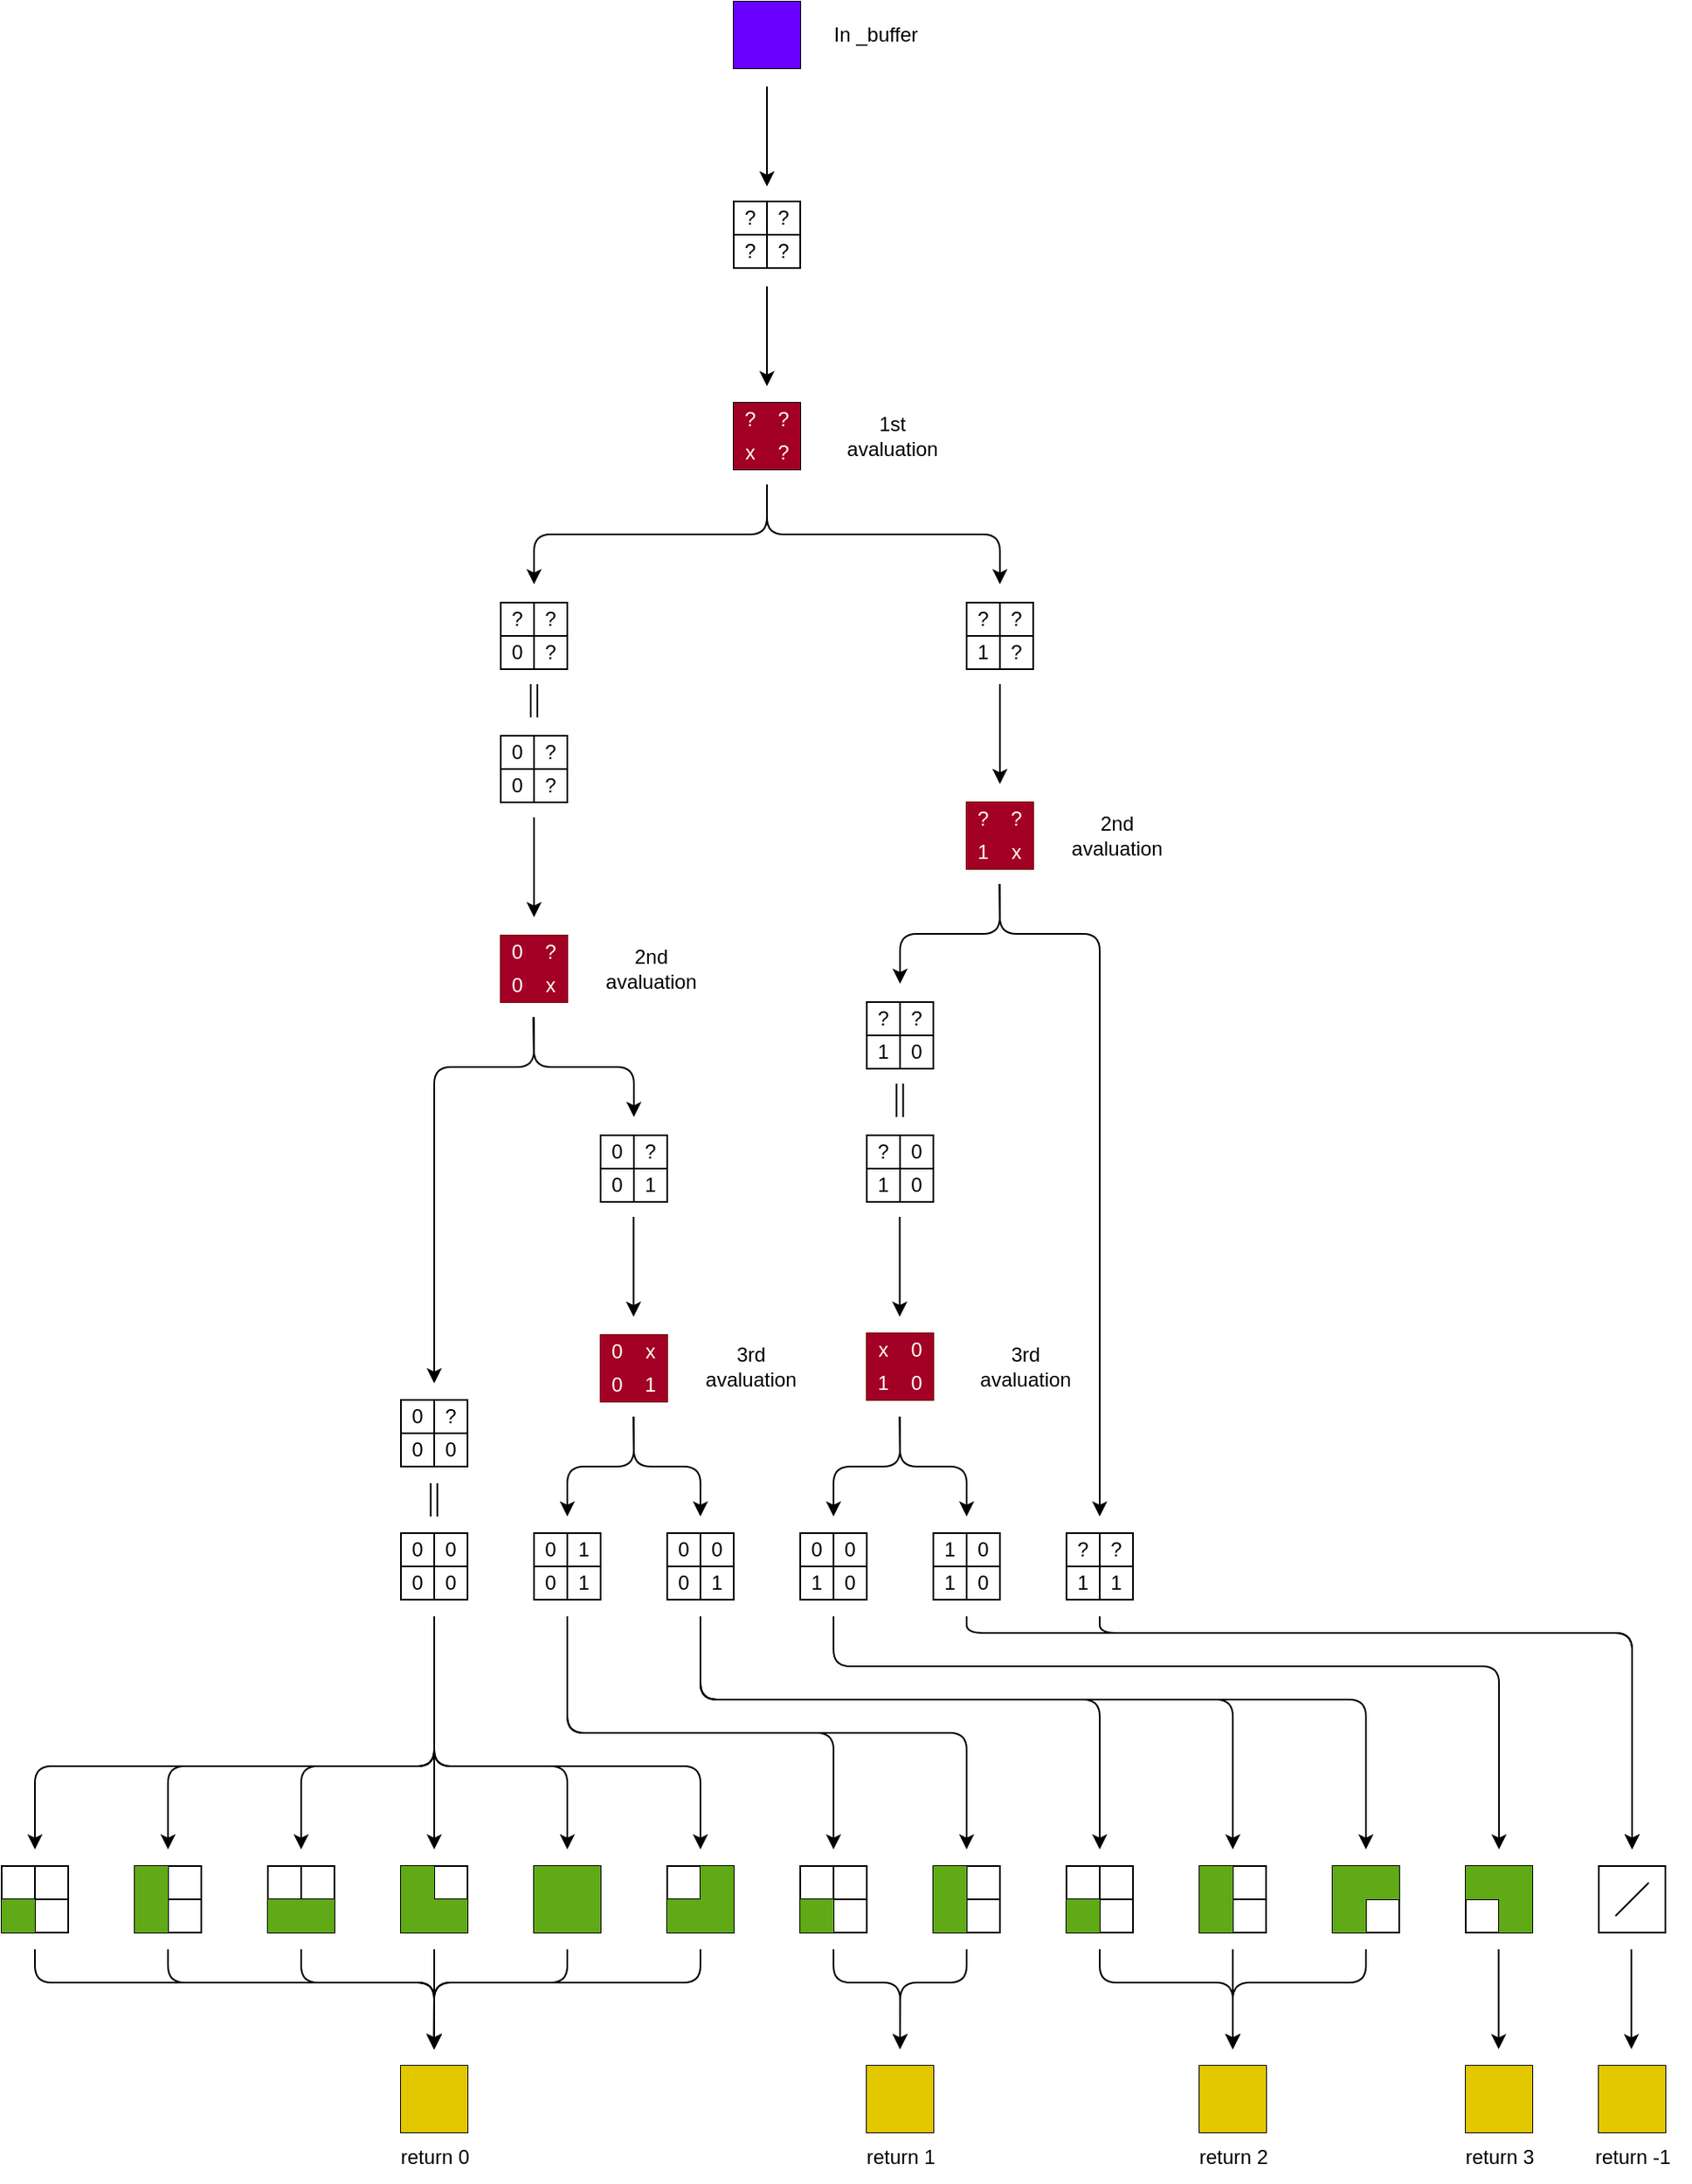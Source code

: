 <mxfile>
    <diagram id="GPJ0gbX32acw7U3i7EzR" name="Page-1">
        <mxGraphModel dx="770" dy="1190" grid="1" gridSize="10" guides="1" tooltips="1" connect="1" arrows="1" fold="1" page="1" pageScale="1" pageWidth="1200" pageHeight="1600" math="0" shadow="0">
            <root>
                <mxCell id="0"/>
                <mxCell id="1" parent="0"/>
                <mxCell id="280" value="" style="shape=table;startSize=0;container=1;collapsible=0;childLayout=tableLayout;" parent="1" vertex="1">
                    <mxGeometry x="340" y="1080" width="40" height="40" as="geometry"/>
                </mxCell>
                <mxCell id="281" value="" style="shape=tableRow;horizontal=0;startSize=0;swimlaneHead=0;swimlaneBody=0;top=0;left=0;bottom=0;right=0;collapsible=0;dropTarget=0;fillColor=none;points=[[0,0.5],[1,0.5]];portConstraint=eastwest;" parent="280" vertex="1">
                    <mxGeometry width="40" height="20" as="geometry"/>
                </mxCell>
                <mxCell id="282" value="0" style="shape=partialRectangle;html=1;whiteSpace=wrap;connectable=0;overflow=hidden;fillColor=none;top=0;left=0;bottom=0;right=0;pointerEvents=1;" parent="281" vertex="1">
                    <mxGeometry width="20" height="20" as="geometry">
                        <mxRectangle width="20" height="20" as="alternateBounds"/>
                    </mxGeometry>
                </mxCell>
                <mxCell id="283" value="0" style="shape=partialRectangle;html=1;whiteSpace=wrap;connectable=0;overflow=hidden;fillColor=none;top=0;left=0;bottom=0;right=0;pointerEvents=1;" parent="281" vertex="1">
                    <mxGeometry x="20" width="20" height="20" as="geometry">
                        <mxRectangle width="20" height="20" as="alternateBounds"/>
                    </mxGeometry>
                </mxCell>
                <mxCell id="284" value="" style="shape=tableRow;horizontal=0;startSize=0;swimlaneHead=0;swimlaneBody=0;top=0;left=0;bottom=0;right=0;collapsible=0;dropTarget=0;fillColor=none;points=[[0,0.5],[1,0.5]];portConstraint=eastwest;" parent="280" vertex="1">
                    <mxGeometry y="20" width="40" height="20" as="geometry"/>
                </mxCell>
                <mxCell id="285" value="0" style="shape=partialRectangle;html=1;whiteSpace=wrap;connectable=0;overflow=hidden;fillColor=none;top=0;left=0;bottom=0;right=0;pointerEvents=1;" parent="284" vertex="1">
                    <mxGeometry width="20" height="20" as="geometry">
                        <mxRectangle width="20" height="20" as="alternateBounds"/>
                    </mxGeometry>
                </mxCell>
                <mxCell id="286" value="0" style="shape=partialRectangle;html=1;whiteSpace=wrap;connectable=0;overflow=hidden;fillColor=none;top=0;left=0;bottom=0;right=0;pointerEvents=1;" parent="284" vertex="1">
                    <mxGeometry x="20" width="20" height="20" as="geometry">
                        <mxRectangle width="20" height="20" as="alternateBounds"/>
                    </mxGeometry>
                </mxCell>
                <mxCell id="287" value="" style="shape=table;startSize=0;container=1;collapsible=0;childLayout=tableLayout;" parent="1" vertex="1">
                    <mxGeometry x="420" y="1080" width="40" height="40" as="geometry"/>
                </mxCell>
                <mxCell id="288" value="" style="shape=tableRow;horizontal=0;startSize=0;swimlaneHead=0;swimlaneBody=0;top=0;left=0;bottom=0;right=0;collapsible=0;dropTarget=0;fillColor=none;points=[[0,0.5],[1,0.5]];portConstraint=eastwest;" parent="287" vertex="1">
                    <mxGeometry width="40" height="20" as="geometry"/>
                </mxCell>
                <mxCell id="289" value="0" style="shape=partialRectangle;html=1;whiteSpace=wrap;connectable=0;overflow=hidden;fillColor=none;top=0;left=0;bottom=0;right=0;pointerEvents=1;" parent="288" vertex="1">
                    <mxGeometry width="20" height="20" as="geometry">
                        <mxRectangle width="20" height="20" as="alternateBounds"/>
                    </mxGeometry>
                </mxCell>
                <mxCell id="290" value="1" style="shape=partialRectangle;html=1;whiteSpace=wrap;connectable=0;overflow=hidden;fillColor=none;top=0;left=0;bottom=0;right=0;pointerEvents=1;" parent="288" vertex="1">
                    <mxGeometry x="20" width="20" height="20" as="geometry">
                        <mxRectangle width="20" height="20" as="alternateBounds"/>
                    </mxGeometry>
                </mxCell>
                <mxCell id="291" value="" style="shape=tableRow;horizontal=0;startSize=0;swimlaneHead=0;swimlaneBody=0;top=0;left=0;bottom=0;right=0;collapsible=0;dropTarget=0;fillColor=none;points=[[0,0.5],[1,0.5]];portConstraint=eastwest;" parent="287" vertex="1">
                    <mxGeometry y="20" width="40" height="20" as="geometry"/>
                </mxCell>
                <mxCell id="292" value="0" style="shape=partialRectangle;html=1;whiteSpace=wrap;connectable=0;overflow=hidden;fillColor=none;top=0;left=0;bottom=0;right=0;pointerEvents=1;" parent="291" vertex="1">
                    <mxGeometry width="20" height="20" as="geometry">
                        <mxRectangle width="20" height="20" as="alternateBounds"/>
                    </mxGeometry>
                </mxCell>
                <mxCell id="293" value="1" style="shape=partialRectangle;html=1;whiteSpace=wrap;connectable=0;overflow=hidden;fillColor=none;top=0;left=0;bottom=0;right=0;pointerEvents=1;" parent="291" vertex="1">
                    <mxGeometry x="20" width="20" height="20" as="geometry">
                        <mxRectangle width="20" height="20" as="alternateBounds"/>
                    </mxGeometry>
                </mxCell>
                <mxCell id="294" value="" style="shape=table;startSize=0;container=1;collapsible=0;childLayout=tableLayout;" parent="1" vertex="1">
                    <mxGeometry x="500" y="1080" width="40" height="40" as="geometry"/>
                </mxCell>
                <mxCell id="295" value="" style="shape=tableRow;horizontal=0;startSize=0;swimlaneHead=0;swimlaneBody=0;top=0;left=0;bottom=0;right=0;collapsible=0;dropTarget=0;fillColor=none;points=[[0,0.5],[1,0.5]];portConstraint=eastwest;" parent="294" vertex="1">
                    <mxGeometry width="40" height="20" as="geometry"/>
                </mxCell>
                <mxCell id="296" value="0" style="shape=partialRectangle;html=1;whiteSpace=wrap;connectable=0;overflow=hidden;fillColor=none;top=0;left=0;bottom=0;right=0;pointerEvents=1;" parent="295" vertex="1">
                    <mxGeometry width="20" height="20" as="geometry">
                        <mxRectangle width="20" height="20" as="alternateBounds"/>
                    </mxGeometry>
                </mxCell>
                <mxCell id="297" value="0" style="shape=partialRectangle;html=1;whiteSpace=wrap;connectable=0;overflow=hidden;fillColor=none;top=0;left=0;bottom=0;right=0;pointerEvents=1;" parent="295" vertex="1">
                    <mxGeometry x="20" width="20" height="20" as="geometry">
                        <mxRectangle width="20" height="20" as="alternateBounds"/>
                    </mxGeometry>
                </mxCell>
                <mxCell id="298" value="" style="shape=tableRow;horizontal=0;startSize=0;swimlaneHead=0;swimlaneBody=0;top=0;left=0;bottom=0;right=0;collapsible=0;dropTarget=0;fillColor=none;points=[[0,0.5],[1,0.5]];portConstraint=eastwest;" parent="294" vertex="1">
                    <mxGeometry y="20" width="40" height="20" as="geometry"/>
                </mxCell>
                <mxCell id="299" value="0" style="shape=partialRectangle;html=1;whiteSpace=wrap;connectable=0;overflow=hidden;fillColor=none;top=0;left=0;bottom=0;right=0;pointerEvents=1;" parent="298" vertex="1">
                    <mxGeometry width="20" height="20" as="geometry">
                        <mxRectangle width="20" height="20" as="alternateBounds"/>
                    </mxGeometry>
                </mxCell>
                <mxCell id="300" value="1" style="shape=partialRectangle;html=1;whiteSpace=wrap;connectable=0;overflow=hidden;fillColor=none;top=0;left=0;bottom=0;right=0;pointerEvents=1;" parent="298" vertex="1">
                    <mxGeometry x="20" width="20" height="20" as="geometry">
                        <mxRectangle width="20" height="20" as="alternateBounds"/>
                    </mxGeometry>
                </mxCell>
                <mxCell id="301" value="" style="shape=table;startSize=0;container=1;collapsible=0;childLayout=tableLayout;" parent="1" vertex="1">
                    <mxGeometry x="580" y="1080" width="40" height="40" as="geometry"/>
                </mxCell>
                <mxCell id="302" value="" style="shape=tableRow;horizontal=0;startSize=0;swimlaneHead=0;swimlaneBody=0;top=0;left=0;bottom=0;right=0;collapsible=0;dropTarget=0;fillColor=none;points=[[0,0.5],[1,0.5]];portConstraint=eastwest;" parent="301" vertex="1">
                    <mxGeometry width="40" height="20" as="geometry"/>
                </mxCell>
                <mxCell id="303" value="0" style="shape=partialRectangle;html=1;whiteSpace=wrap;connectable=0;overflow=hidden;fillColor=none;top=0;left=0;bottom=0;right=0;pointerEvents=1;" parent="302" vertex="1">
                    <mxGeometry width="20" height="20" as="geometry">
                        <mxRectangle width="20" height="20" as="alternateBounds"/>
                    </mxGeometry>
                </mxCell>
                <mxCell id="304" value="0" style="shape=partialRectangle;html=1;whiteSpace=wrap;connectable=0;overflow=hidden;fillColor=none;top=0;left=0;bottom=0;right=0;pointerEvents=1;" parent="302" vertex="1">
                    <mxGeometry x="20" width="20" height="20" as="geometry">
                        <mxRectangle width="20" height="20" as="alternateBounds"/>
                    </mxGeometry>
                </mxCell>
                <mxCell id="305" value="" style="shape=tableRow;horizontal=0;startSize=0;swimlaneHead=0;swimlaneBody=0;top=0;left=0;bottom=0;right=0;collapsible=0;dropTarget=0;fillColor=none;points=[[0,0.5],[1,0.5]];portConstraint=eastwest;" parent="301" vertex="1">
                    <mxGeometry y="20" width="40" height="20" as="geometry"/>
                </mxCell>
                <mxCell id="306" value="1" style="shape=partialRectangle;html=1;whiteSpace=wrap;connectable=0;overflow=hidden;fillColor=none;top=0;left=0;bottom=0;right=0;pointerEvents=1;" parent="305" vertex="1">
                    <mxGeometry width="20" height="20" as="geometry">
                        <mxRectangle width="20" height="20" as="alternateBounds"/>
                    </mxGeometry>
                </mxCell>
                <mxCell id="307" value="0" style="shape=partialRectangle;html=1;whiteSpace=wrap;connectable=0;overflow=hidden;fillColor=none;top=0;left=0;bottom=0;right=0;pointerEvents=1;" parent="305" vertex="1">
                    <mxGeometry x="20" width="20" height="20" as="geometry">
                        <mxRectangle width="20" height="20" as="alternateBounds"/>
                    </mxGeometry>
                </mxCell>
                <mxCell id="308" value="" style="shape=table;startSize=0;container=1;collapsible=0;childLayout=tableLayout;" parent="1" vertex="1">
                    <mxGeometry x="660" y="1080" width="40" height="40" as="geometry"/>
                </mxCell>
                <mxCell id="309" value="" style="shape=tableRow;horizontal=0;startSize=0;swimlaneHead=0;swimlaneBody=0;top=0;left=0;bottom=0;right=0;collapsible=0;dropTarget=0;fillColor=none;points=[[0,0.5],[1,0.5]];portConstraint=eastwest;" parent="308" vertex="1">
                    <mxGeometry width="40" height="20" as="geometry"/>
                </mxCell>
                <mxCell id="310" value="1" style="shape=partialRectangle;html=1;whiteSpace=wrap;connectable=0;overflow=hidden;fillColor=none;top=0;left=0;bottom=0;right=0;pointerEvents=1;" parent="309" vertex="1">
                    <mxGeometry width="20" height="20" as="geometry">
                        <mxRectangle width="20" height="20" as="alternateBounds"/>
                    </mxGeometry>
                </mxCell>
                <mxCell id="311" value="0" style="shape=partialRectangle;html=1;whiteSpace=wrap;connectable=0;overflow=hidden;fillColor=none;top=0;left=0;bottom=0;right=0;pointerEvents=1;" parent="309" vertex="1">
                    <mxGeometry x="20" width="20" height="20" as="geometry">
                        <mxRectangle width="20" height="20" as="alternateBounds"/>
                    </mxGeometry>
                </mxCell>
                <mxCell id="312" value="" style="shape=tableRow;horizontal=0;startSize=0;swimlaneHead=0;swimlaneBody=0;top=0;left=0;bottom=0;right=0;collapsible=0;dropTarget=0;fillColor=none;points=[[0,0.5],[1,0.5]];portConstraint=eastwest;" parent="308" vertex="1">
                    <mxGeometry y="20" width="40" height="20" as="geometry"/>
                </mxCell>
                <mxCell id="313" value="1" style="shape=partialRectangle;html=1;whiteSpace=wrap;connectable=0;overflow=hidden;fillColor=none;top=0;left=0;bottom=0;right=0;pointerEvents=1;" parent="312" vertex="1">
                    <mxGeometry width="20" height="20" as="geometry">
                        <mxRectangle width="20" height="20" as="alternateBounds"/>
                    </mxGeometry>
                </mxCell>
                <mxCell id="314" value="0" style="shape=partialRectangle;html=1;whiteSpace=wrap;connectable=0;overflow=hidden;fillColor=none;top=0;left=0;bottom=0;right=0;pointerEvents=1;" parent="312" vertex="1">
                    <mxGeometry x="20" width="20" height="20" as="geometry">
                        <mxRectangle width="20" height="20" as="alternateBounds"/>
                    </mxGeometry>
                </mxCell>
                <mxCell id="315" value="" style="shape=table;startSize=0;container=1;collapsible=0;childLayout=tableLayout;" parent="1" vertex="1">
                    <mxGeometry x="740" y="1080" width="40" height="40" as="geometry"/>
                </mxCell>
                <mxCell id="316" value="" style="shape=tableRow;horizontal=0;startSize=0;swimlaneHead=0;swimlaneBody=0;top=0;left=0;bottom=0;right=0;collapsible=0;dropTarget=0;fillColor=none;points=[[0,0.5],[1,0.5]];portConstraint=eastwest;" parent="315" vertex="1">
                    <mxGeometry width="40" height="20" as="geometry"/>
                </mxCell>
                <mxCell id="317" value="?" style="shape=partialRectangle;html=1;whiteSpace=wrap;connectable=0;overflow=hidden;fillColor=none;top=0;left=0;bottom=0;right=0;pointerEvents=1;" parent="316" vertex="1">
                    <mxGeometry width="20" height="20" as="geometry">
                        <mxRectangle width="20" height="20" as="alternateBounds"/>
                    </mxGeometry>
                </mxCell>
                <mxCell id="318" value="?" style="shape=partialRectangle;html=1;whiteSpace=wrap;connectable=0;overflow=hidden;fillColor=none;top=0;left=0;bottom=0;right=0;pointerEvents=1;" parent="316" vertex="1">
                    <mxGeometry x="20" width="20" height="20" as="geometry">
                        <mxRectangle width="20" height="20" as="alternateBounds"/>
                    </mxGeometry>
                </mxCell>
                <mxCell id="319" value="" style="shape=tableRow;horizontal=0;startSize=0;swimlaneHead=0;swimlaneBody=0;top=0;left=0;bottom=0;right=0;collapsible=0;dropTarget=0;fillColor=none;points=[[0,0.5],[1,0.5]];portConstraint=eastwest;" parent="315" vertex="1">
                    <mxGeometry y="20" width="40" height="20" as="geometry"/>
                </mxCell>
                <mxCell id="320" value="1" style="shape=partialRectangle;html=1;whiteSpace=wrap;connectable=0;overflow=hidden;fillColor=none;top=0;left=0;bottom=0;right=0;pointerEvents=1;" parent="319" vertex="1">
                    <mxGeometry width="20" height="20" as="geometry">
                        <mxRectangle width="20" height="20" as="alternateBounds"/>
                    </mxGeometry>
                </mxCell>
                <mxCell id="321" value="1" style="shape=partialRectangle;html=1;whiteSpace=wrap;connectable=0;overflow=hidden;fillColor=none;top=0;left=0;bottom=0;right=0;pointerEvents=1;" parent="319" vertex="1">
                    <mxGeometry x="20" width="20" height="20" as="geometry">
                        <mxRectangle width="20" height="20" as="alternateBounds"/>
                    </mxGeometry>
                </mxCell>
                <mxCell id="329" value="" style="shape=table;startSize=0;container=1;collapsible=0;childLayout=tableLayout;fillColor=#a20025;fontColor=#ffffff;strokeColor=#6F0000;" parent="1" vertex="1">
                    <mxGeometry x="620" y="960" width="40" height="40" as="geometry"/>
                </mxCell>
                <mxCell id="330" value="" style="shape=tableRow;horizontal=0;startSize=0;swimlaneHead=0;swimlaneBody=0;top=0;left=0;bottom=0;right=0;collapsible=0;dropTarget=0;fillColor=#a20025;points=[[0,0.5],[1,0.5]];portConstraint=eastwest;fontColor=#ffffff;strokeColor=#6F0000;" parent="329" vertex="1">
                    <mxGeometry width="40" height="20" as="geometry"/>
                </mxCell>
                <mxCell id="331" value="x" style="shape=partialRectangle;html=1;whiteSpace=wrap;connectable=0;overflow=hidden;fillColor=#a20025;top=0;left=0;bottom=0;right=0;pointerEvents=1;fontColor=#ffffff;strokeColor=#6F0000;" parent="330" vertex="1">
                    <mxGeometry width="20" height="20" as="geometry">
                        <mxRectangle width="20" height="20" as="alternateBounds"/>
                    </mxGeometry>
                </mxCell>
                <mxCell id="332" value="0" style="shape=partialRectangle;html=1;whiteSpace=wrap;connectable=0;overflow=hidden;fillColor=#a20025;top=0;left=0;bottom=0;right=0;pointerEvents=1;fontColor=#ffffff;strokeColor=#6F0000;" parent="330" vertex="1">
                    <mxGeometry x="20" width="20" height="20" as="geometry">
                        <mxRectangle width="20" height="20" as="alternateBounds"/>
                    </mxGeometry>
                </mxCell>
                <mxCell id="333" value="" style="shape=tableRow;horizontal=0;startSize=0;swimlaneHead=0;swimlaneBody=0;top=0;left=0;bottom=0;right=0;collapsible=0;dropTarget=0;fillColor=#a20025;points=[[0,0.5],[1,0.5]];portConstraint=eastwest;fontColor=#ffffff;strokeColor=#6F0000;" parent="329" vertex="1">
                    <mxGeometry y="20" width="40" height="20" as="geometry"/>
                </mxCell>
                <mxCell id="334" value="1" style="shape=partialRectangle;html=1;whiteSpace=wrap;connectable=0;overflow=hidden;fillColor=#a20025;top=0;left=0;bottom=0;right=0;pointerEvents=1;fontColor=#ffffff;strokeColor=#6F0000;" parent="333" vertex="1">
                    <mxGeometry width="20" height="20" as="geometry">
                        <mxRectangle width="20" height="20" as="alternateBounds"/>
                    </mxGeometry>
                </mxCell>
                <mxCell id="335" value="0" style="shape=partialRectangle;html=1;whiteSpace=wrap;connectable=0;overflow=hidden;fillColor=#a20025;top=0;left=0;bottom=0;right=0;pointerEvents=1;fontColor=#ffffff;strokeColor=#6F0000;" parent="333" vertex="1">
                    <mxGeometry x="20" width="20" height="20" as="geometry">
                        <mxRectangle width="20" height="20" as="alternateBounds"/>
                    </mxGeometry>
                </mxCell>
                <mxCell id="337" value="" style="shape=table;startSize=0;container=1;collapsible=0;childLayout=tableLayout;" parent="1" vertex="1">
                    <mxGeometry x="620" y="841" width="40" height="40" as="geometry"/>
                </mxCell>
                <mxCell id="338" value="" style="shape=tableRow;horizontal=0;startSize=0;swimlaneHead=0;swimlaneBody=0;top=0;left=0;bottom=0;right=0;collapsible=0;dropTarget=0;fillColor=none;points=[[0,0.5],[1,0.5]];portConstraint=eastwest;" parent="337" vertex="1">
                    <mxGeometry width="40" height="20" as="geometry"/>
                </mxCell>
                <mxCell id="339" value="?" style="shape=partialRectangle;html=1;whiteSpace=wrap;connectable=0;overflow=hidden;fillColor=none;top=0;left=0;bottom=0;right=0;pointerEvents=1;" parent="338" vertex="1">
                    <mxGeometry width="20" height="20" as="geometry">
                        <mxRectangle width="20" height="20" as="alternateBounds"/>
                    </mxGeometry>
                </mxCell>
                <mxCell id="340" value="0" style="shape=partialRectangle;html=1;whiteSpace=wrap;connectable=0;overflow=hidden;fillColor=none;top=0;left=0;bottom=0;right=0;pointerEvents=1;" parent="338" vertex="1">
                    <mxGeometry x="20" width="20" height="20" as="geometry">
                        <mxRectangle width="20" height="20" as="alternateBounds"/>
                    </mxGeometry>
                </mxCell>
                <mxCell id="341" value="" style="shape=tableRow;horizontal=0;startSize=0;swimlaneHead=0;swimlaneBody=0;top=0;left=0;bottom=0;right=0;collapsible=0;dropTarget=0;fillColor=none;points=[[0,0.5],[1,0.5]];portConstraint=eastwest;" parent="337" vertex="1">
                    <mxGeometry y="20" width="40" height="20" as="geometry"/>
                </mxCell>
                <mxCell id="342" value="1" style="shape=partialRectangle;html=1;whiteSpace=wrap;connectable=0;overflow=hidden;fillColor=none;top=0;left=0;bottom=0;right=0;pointerEvents=1;" parent="341" vertex="1">
                    <mxGeometry width="20" height="20" as="geometry">
                        <mxRectangle width="20" height="20" as="alternateBounds"/>
                    </mxGeometry>
                </mxCell>
                <mxCell id="343" value="0" style="shape=partialRectangle;html=1;whiteSpace=wrap;connectable=0;overflow=hidden;fillColor=none;top=0;left=0;bottom=0;right=0;pointerEvents=1;" parent="341" vertex="1">
                    <mxGeometry x="20" width="20" height="20" as="geometry">
                        <mxRectangle width="20" height="20" as="alternateBounds"/>
                    </mxGeometry>
                </mxCell>
                <mxCell id="344" value="" style="shape=table;startSize=0;container=1;collapsible=0;childLayout=tableLayout;" parent="1" vertex="1">
                    <mxGeometry x="620" y="761" width="40" height="40" as="geometry"/>
                </mxCell>
                <mxCell id="345" value="" style="shape=tableRow;horizontal=0;startSize=0;swimlaneHead=0;swimlaneBody=0;top=0;left=0;bottom=0;right=0;collapsible=0;dropTarget=0;fillColor=none;points=[[0,0.5],[1,0.5]];portConstraint=eastwest;" parent="344" vertex="1">
                    <mxGeometry width="40" height="20" as="geometry"/>
                </mxCell>
                <mxCell id="346" value="?" style="shape=partialRectangle;html=1;whiteSpace=wrap;connectable=0;overflow=hidden;fillColor=none;top=0;left=0;bottom=0;right=0;pointerEvents=1;" parent="345" vertex="1">
                    <mxGeometry width="20" height="20" as="geometry">
                        <mxRectangle width="20" height="20" as="alternateBounds"/>
                    </mxGeometry>
                </mxCell>
                <mxCell id="347" value="?" style="shape=partialRectangle;html=1;whiteSpace=wrap;connectable=0;overflow=hidden;fillColor=none;top=0;left=0;bottom=0;right=0;pointerEvents=1;" parent="345" vertex="1">
                    <mxGeometry x="20" width="20" height="20" as="geometry">
                        <mxRectangle width="20" height="20" as="alternateBounds"/>
                    </mxGeometry>
                </mxCell>
                <mxCell id="348" value="" style="shape=tableRow;horizontal=0;startSize=0;swimlaneHead=0;swimlaneBody=0;top=0;left=0;bottom=0;right=0;collapsible=0;dropTarget=0;fillColor=none;points=[[0,0.5],[1,0.5]];portConstraint=eastwest;" parent="344" vertex="1">
                    <mxGeometry y="20" width="40" height="20" as="geometry"/>
                </mxCell>
                <mxCell id="349" value="1" style="shape=partialRectangle;html=1;whiteSpace=wrap;connectable=0;overflow=hidden;fillColor=none;top=0;left=0;bottom=0;right=0;pointerEvents=1;" parent="348" vertex="1">
                    <mxGeometry width="20" height="20" as="geometry">
                        <mxRectangle width="20" height="20" as="alternateBounds"/>
                    </mxGeometry>
                </mxCell>
                <mxCell id="350" value="0" style="shape=partialRectangle;html=1;whiteSpace=wrap;connectable=0;overflow=hidden;fillColor=none;top=0;left=0;bottom=0;right=0;pointerEvents=1;" parent="348" vertex="1">
                    <mxGeometry x="20" width="20" height="20" as="geometry">
                        <mxRectangle width="20" height="20" as="alternateBounds"/>
                    </mxGeometry>
                </mxCell>
                <mxCell id="351" value="" style="shape=table;startSize=0;container=1;collapsible=0;childLayout=tableLayout;fillColor=#a20025;fontColor=#ffffff;strokeColor=#6F0000;" parent="1" vertex="1">
                    <mxGeometry x="680" y="641" width="40" height="40" as="geometry"/>
                </mxCell>
                <mxCell id="352" value="" style="shape=tableRow;horizontal=0;startSize=0;swimlaneHead=0;swimlaneBody=0;top=0;left=0;bottom=0;right=0;collapsible=0;dropTarget=0;fillColor=#a20025;points=[[0,0.5],[1,0.5]];portConstraint=eastwest;fontColor=#ffffff;strokeColor=#6F0000;" parent="351" vertex="1">
                    <mxGeometry width="40" height="20" as="geometry"/>
                </mxCell>
                <mxCell id="353" value="?" style="shape=partialRectangle;html=1;whiteSpace=wrap;connectable=0;overflow=hidden;fillColor=#a20025;top=0;left=0;bottom=0;right=0;pointerEvents=1;fontColor=#ffffff;strokeColor=#6F0000;" parent="352" vertex="1">
                    <mxGeometry width="20" height="20" as="geometry">
                        <mxRectangle width="20" height="20" as="alternateBounds"/>
                    </mxGeometry>
                </mxCell>
                <mxCell id="354" value="?" style="shape=partialRectangle;html=1;whiteSpace=wrap;connectable=0;overflow=hidden;fillColor=#a20025;top=0;left=0;bottom=0;right=0;pointerEvents=1;fontColor=#ffffff;strokeColor=#6F0000;" parent="352" vertex="1">
                    <mxGeometry x="20" width="20" height="20" as="geometry">
                        <mxRectangle width="20" height="20" as="alternateBounds"/>
                    </mxGeometry>
                </mxCell>
                <mxCell id="355" value="" style="shape=tableRow;horizontal=0;startSize=0;swimlaneHead=0;swimlaneBody=0;top=0;left=0;bottom=0;right=0;collapsible=0;dropTarget=0;fillColor=#a20025;points=[[0,0.5],[1,0.5]];portConstraint=eastwest;fontColor=#ffffff;strokeColor=#6F0000;" parent="351" vertex="1">
                    <mxGeometry y="20" width="40" height="20" as="geometry"/>
                </mxCell>
                <mxCell id="356" value="1" style="shape=partialRectangle;html=1;whiteSpace=wrap;connectable=0;overflow=hidden;fillColor=#a20025;top=0;left=0;bottom=0;right=0;pointerEvents=1;fontColor=#ffffff;strokeColor=#6F0000;" parent="355" vertex="1">
                    <mxGeometry width="20" height="20" as="geometry">
                        <mxRectangle width="20" height="20" as="alternateBounds"/>
                    </mxGeometry>
                </mxCell>
                <mxCell id="357" value="x" style="shape=partialRectangle;html=1;whiteSpace=wrap;connectable=0;overflow=hidden;fillColor=#a20025;top=0;left=0;bottom=0;right=0;pointerEvents=1;fontColor=#ffffff;strokeColor=#6F0000;" parent="355" vertex="1">
                    <mxGeometry x="20" width="20" height="20" as="geometry">
                        <mxRectangle width="20" height="20" as="alternateBounds"/>
                    </mxGeometry>
                </mxCell>
                <mxCell id="358" value="" style="shape=table;startSize=0;container=1;collapsible=0;childLayout=tableLayout;" parent="1" vertex="1">
                    <mxGeometry x="680" y="521" width="40" height="40" as="geometry"/>
                </mxCell>
                <mxCell id="359" value="" style="shape=tableRow;horizontal=0;startSize=0;swimlaneHead=0;swimlaneBody=0;top=0;left=0;bottom=0;right=0;collapsible=0;dropTarget=0;fillColor=none;points=[[0,0.5],[1,0.5]];portConstraint=eastwest;" parent="358" vertex="1">
                    <mxGeometry width="40" height="20" as="geometry"/>
                </mxCell>
                <mxCell id="360" value="?" style="shape=partialRectangle;html=1;whiteSpace=wrap;connectable=0;overflow=hidden;fillColor=none;top=0;left=0;bottom=0;right=0;pointerEvents=1;" parent="359" vertex="1">
                    <mxGeometry width="20" height="20" as="geometry">
                        <mxRectangle width="20" height="20" as="alternateBounds"/>
                    </mxGeometry>
                </mxCell>
                <mxCell id="361" value="?" style="shape=partialRectangle;html=1;whiteSpace=wrap;connectable=0;overflow=hidden;fillColor=none;top=0;left=0;bottom=0;right=0;pointerEvents=1;" parent="359" vertex="1">
                    <mxGeometry x="20" width="20" height="20" as="geometry">
                        <mxRectangle width="20" height="20" as="alternateBounds"/>
                    </mxGeometry>
                </mxCell>
                <mxCell id="362" value="" style="shape=tableRow;horizontal=0;startSize=0;swimlaneHead=0;swimlaneBody=0;top=0;left=0;bottom=0;right=0;collapsible=0;dropTarget=0;fillColor=none;points=[[0,0.5],[1,0.5]];portConstraint=eastwest;" parent="358" vertex="1">
                    <mxGeometry y="20" width="40" height="20" as="geometry"/>
                </mxCell>
                <mxCell id="363" value="1" style="shape=partialRectangle;html=1;whiteSpace=wrap;connectable=0;overflow=hidden;fillColor=none;top=0;left=0;bottom=0;right=0;pointerEvents=1;" parent="362" vertex="1">
                    <mxGeometry width="20" height="20" as="geometry">
                        <mxRectangle width="20" height="20" as="alternateBounds"/>
                    </mxGeometry>
                </mxCell>
                <mxCell id="364" value="?" style="shape=partialRectangle;html=1;whiteSpace=wrap;connectable=0;overflow=hidden;fillColor=none;top=0;left=0;bottom=0;right=0;pointerEvents=1;" parent="362" vertex="1">
                    <mxGeometry x="20" width="20" height="20" as="geometry">
                        <mxRectangle width="20" height="20" as="alternateBounds"/>
                    </mxGeometry>
                </mxCell>
                <mxCell id="367" value="" style="shape=table;startSize=0;container=1;collapsible=0;childLayout=tableLayout;fillColor=#a20025;fontColor=#ffffff;strokeColor=#6F0000;" parent="1" vertex="1">
                    <mxGeometry x="460" y="961" width="40" height="40" as="geometry"/>
                </mxCell>
                <mxCell id="368" value="" style="shape=tableRow;horizontal=0;startSize=0;swimlaneHead=0;swimlaneBody=0;top=0;left=0;bottom=0;right=0;collapsible=0;dropTarget=0;fillColor=#a20025;points=[[0,0.5],[1,0.5]];portConstraint=eastwest;fontColor=#ffffff;strokeColor=#6F0000;" parent="367" vertex="1">
                    <mxGeometry width="40" height="20" as="geometry"/>
                </mxCell>
                <mxCell id="369" value="0" style="shape=partialRectangle;html=1;whiteSpace=wrap;connectable=0;overflow=hidden;fillColor=#a20025;top=0;left=0;bottom=0;right=0;pointerEvents=1;fontColor=#ffffff;strokeColor=#6F0000;" parent="368" vertex="1">
                    <mxGeometry width="20" height="20" as="geometry">
                        <mxRectangle width="20" height="20" as="alternateBounds"/>
                    </mxGeometry>
                </mxCell>
                <mxCell id="370" value="x" style="shape=partialRectangle;html=1;whiteSpace=wrap;connectable=0;overflow=hidden;fillColor=#a20025;top=0;left=0;bottom=0;right=0;pointerEvents=1;fontColor=#ffffff;strokeColor=#6F0000;" parent="368" vertex="1">
                    <mxGeometry x="20" width="20" height="20" as="geometry">
                        <mxRectangle width="20" height="20" as="alternateBounds"/>
                    </mxGeometry>
                </mxCell>
                <mxCell id="371" value="" style="shape=tableRow;horizontal=0;startSize=0;swimlaneHead=0;swimlaneBody=0;top=0;left=0;bottom=0;right=0;collapsible=0;dropTarget=0;fillColor=#a20025;points=[[0,0.5],[1,0.5]];portConstraint=eastwest;fontColor=#ffffff;strokeColor=#6F0000;" parent="367" vertex="1">
                    <mxGeometry y="20" width="40" height="20" as="geometry"/>
                </mxCell>
                <mxCell id="372" value="0" style="shape=partialRectangle;html=1;whiteSpace=wrap;connectable=0;overflow=hidden;fillColor=#a20025;top=0;left=0;bottom=0;right=0;pointerEvents=1;fontColor=#ffffff;strokeColor=#6F0000;" parent="371" vertex="1">
                    <mxGeometry width="20" height="20" as="geometry">
                        <mxRectangle width="20" height="20" as="alternateBounds"/>
                    </mxGeometry>
                </mxCell>
                <mxCell id="373" value="1" style="shape=partialRectangle;html=1;whiteSpace=wrap;connectable=0;overflow=hidden;fillColor=#a20025;top=0;left=0;bottom=0;right=0;pointerEvents=1;fontColor=#ffffff;strokeColor=#6F0000;" parent="371" vertex="1">
                    <mxGeometry x="20" width="20" height="20" as="geometry">
                        <mxRectangle width="20" height="20" as="alternateBounds"/>
                    </mxGeometry>
                </mxCell>
                <mxCell id="374" value="" style="shape=table;startSize=0;container=1;collapsible=0;childLayout=tableLayout;" parent="1" vertex="1">
                    <mxGeometry x="460" y="841" width="40" height="40" as="geometry"/>
                </mxCell>
                <mxCell id="375" value="" style="shape=tableRow;horizontal=0;startSize=0;swimlaneHead=0;swimlaneBody=0;top=0;left=0;bottom=0;right=0;collapsible=0;dropTarget=0;fillColor=none;points=[[0,0.5],[1,0.5]];portConstraint=eastwest;" parent="374" vertex="1">
                    <mxGeometry width="40" height="20" as="geometry"/>
                </mxCell>
                <mxCell id="376" value="0" style="shape=partialRectangle;html=1;whiteSpace=wrap;connectable=0;overflow=hidden;fillColor=none;top=0;left=0;bottom=0;right=0;pointerEvents=1;" parent="375" vertex="1">
                    <mxGeometry width="20" height="20" as="geometry">
                        <mxRectangle width="20" height="20" as="alternateBounds"/>
                    </mxGeometry>
                </mxCell>
                <mxCell id="377" value="?" style="shape=partialRectangle;html=1;whiteSpace=wrap;connectable=0;overflow=hidden;fillColor=none;top=0;left=0;bottom=0;right=0;pointerEvents=1;" parent="375" vertex="1">
                    <mxGeometry x="20" width="20" height="20" as="geometry">
                        <mxRectangle width="20" height="20" as="alternateBounds"/>
                    </mxGeometry>
                </mxCell>
                <mxCell id="378" value="" style="shape=tableRow;horizontal=0;startSize=0;swimlaneHead=0;swimlaneBody=0;top=0;left=0;bottom=0;right=0;collapsible=0;dropTarget=0;fillColor=none;points=[[0,0.5],[1,0.5]];portConstraint=eastwest;" parent="374" vertex="1">
                    <mxGeometry y="20" width="40" height="20" as="geometry"/>
                </mxCell>
                <mxCell id="379" value="0" style="shape=partialRectangle;html=1;whiteSpace=wrap;connectable=0;overflow=hidden;fillColor=none;top=0;left=0;bottom=0;right=0;pointerEvents=1;" parent="378" vertex="1">
                    <mxGeometry width="20" height="20" as="geometry">
                        <mxRectangle width="20" height="20" as="alternateBounds"/>
                    </mxGeometry>
                </mxCell>
                <mxCell id="380" value="1" style="shape=partialRectangle;html=1;whiteSpace=wrap;connectable=0;overflow=hidden;fillColor=none;top=0;left=0;bottom=0;right=0;pointerEvents=1;" parent="378" vertex="1">
                    <mxGeometry x="20" width="20" height="20" as="geometry">
                        <mxRectangle width="20" height="20" as="alternateBounds"/>
                    </mxGeometry>
                </mxCell>
                <mxCell id="381" value="" style="shape=table;startSize=0;container=1;collapsible=0;childLayout=tableLayout;" parent="1" vertex="1">
                    <mxGeometry x="340" y="1000" width="40" height="40" as="geometry"/>
                </mxCell>
                <mxCell id="382" value="" style="shape=tableRow;horizontal=0;startSize=0;swimlaneHead=0;swimlaneBody=0;top=0;left=0;bottom=0;right=0;collapsible=0;dropTarget=0;fillColor=none;points=[[0,0.5],[1,0.5]];portConstraint=eastwest;" parent="381" vertex="1">
                    <mxGeometry width="40" height="20" as="geometry"/>
                </mxCell>
                <mxCell id="383" value="0" style="shape=partialRectangle;html=1;whiteSpace=wrap;connectable=0;overflow=hidden;fillColor=none;top=0;left=0;bottom=0;right=0;pointerEvents=1;" parent="382" vertex="1">
                    <mxGeometry width="20" height="20" as="geometry">
                        <mxRectangle width="20" height="20" as="alternateBounds"/>
                    </mxGeometry>
                </mxCell>
                <mxCell id="384" value="?" style="shape=partialRectangle;html=1;whiteSpace=wrap;connectable=0;overflow=hidden;fillColor=none;top=0;left=0;bottom=0;right=0;pointerEvents=1;" parent="382" vertex="1">
                    <mxGeometry x="20" width="20" height="20" as="geometry">
                        <mxRectangle width="20" height="20" as="alternateBounds"/>
                    </mxGeometry>
                </mxCell>
                <mxCell id="385" value="" style="shape=tableRow;horizontal=0;startSize=0;swimlaneHead=0;swimlaneBody=0;top=0;left=0;bottom=0;right=0;collapsible=0;dropTarget=0;fillColor=none;points=[[0,0.5],[1,0.5]];portConstraint=eastwest;" parent="381" vertex="1">
                    <mxGeometry y="20" width="40" height="20" as="geometry"/>
                </mxCell>
                <mxCell id="386" value="0" style="shape=partialRectangle;html=1;whiteSpace=wrap;connectable=0;overflow=hidden;fillColor=none;top=0;left=0;bottom=0;right=0;pointerEvents=1;" parent="385" vertex="1">
                    <mxGeometry width="20" height="20" as="geometry">
                        <mxRectangle width="20" height="20" as="alternateBounds"/>
                    </mxGeometry>
                </mxCell>
                <mxCell id="387" value="0" style="shape=partialRectangle;html=1;whiteSpace=wrap;connectable=0;overflow=hidden;fillColor=none;top=0;left=0;bottom=0;right=0;pointerEvents=1;" parent="385" vertex="1">
                    <mxGeometry x="20" width="20" height="20" as="geometry">
                        <mxRectangle width="20" height="20" as="alternateBounds"/>
                    </mxGeometry>
                </mxCell>
                <mxCell id="388" value="" style="shape=table;startSize=0;container=1;collapsible=0;childLayout=tableLayout;fillColor=#a20025;fontColor=#ffffff;strokeColor=#6F0000;" parent="1" vertex="1">
                    <mxGeometry x="400" y="721" width="40" height="40" as="geometry"/>
                </mxCell>
                <mxCell id="389" value="" style="shape=tableRow;horizontal=0;startSize=0;swimlaneHead=0;swimlaneBody=0;top=0;left=0;bottom=0;right=0;collapsible=0;dropTarget=0;fillColor=#a20025;points=[[0,0.5],[1,0.5]];portConstraint=eastwest;fontColor=#ffffff;strokeColor=#6F0000;" parent="388" vertex="1">
                    <mxGeometry width="40" height="20" as="geometry"/>
                </mxCell>
                <mxCell id="390" value="0" style="shape=partialRectangle;html=1;whiteSpace=wrap;connectable=0;overflow=hidden;fillColor=#a20025;top=0;left=0;bottom=0;right=0;pointerEvents=1;fontColor=#ffffff;strokeColor=#6F0000;" parent="389" vertex="1">
                    <mxGeometry width="20" height="20" as="geometry">
                        <mxRectangle width="20" height="20" as="alternateBounds"/>
                    </mxGeometry>
                </mxCell>
                <mxCell id="391" value="?" style="shape=partialRectangle;html=1;whiteSpace=wrap;connectable=0;overflow=hidden;fillColor=#a20025;top=0;left=0;bottom=0;right=0;pointerEvents=1;fontColor=#ffffff;strokeColor=#6F0000;" parent="389" vertex="1">
                    <mxGeometry x="20" width="20" height="20" as="geometry">
                        <mxRectangle width="20" height="20" as="alternateBounds"/>
                    </mxGeometry>
                </mxCell>
                <mxCell id="392" value="" style="shape=tableRow;horizontal=0;startSize=0;swimlaneHead=0;swimlaneBody=0;top=0;left=0;bottom=0;right=0;collapsible=0;dropTarget=0;fillColor=#a20025;points=[[0,0.5],[1,0.5]];portConstraint=eastwest;fontColor=#ffffff;strokeColor=#6F0000;" parent="388" vertex="1">
                    <mxGeometry y="20" width="40" height="20" as="geometry"/>
                </mxCell>
                <mxCell id="393" value="0" style="shape=partialRectangle;html=1;whiteSpace=wrap;connectable=0;overflow=hidden;fillColor=#a20025;top=0;left=0;bottom=0;right=0;pointerEvents=1;fontColor=#ffffff;strokeColor=#6F0000;" parent="392" vertex="1">
                    <mxGeometry width="20" height="20" as="geometry">
                        <mxRectangle width="20" height="20" as="alternateBounds"/>
                    </mxGeometry>
                </mxCell>
                <mxCell id="394" value="x" style="shape=partialRectangle;html=1;whiteSpace=wrap;connectable=0;overflow=hidden;fillColor=#a20025;top=0;left=0;bottom=0;right=0;pointerEvents=1;fontColor=#ffffff;strokeColor=#6F0000;" parent="392" vertex="1">
                    <mxGeometry x="20" width="20" height="20" as="geometry">
                        <mxRectangle width="20" height="20" as="alternateBounds"/>
                    </mxGeometry>
                </mxCell>
                <mxCell id="395" value="" style="shape=table;startSize=0;container=1;collapsible=0;childLayout=tableLayout;" parent="1" vertex="1">
                    <mxGeometry x="400" y="601" width="40" height="40" as="geometry"/>
                </mxCell>
                <mxCell id="396" value="" style="shape=tableRow;horizontal=0;startSize=0;swimlaneHead=0;swimlaneBody=0;top=0;left=0;bottom=0;right=0;collapsible=0;dropTarget=0;fillColor=none;points=[[0,0.5],[1,0.5]];portConstraint=eastwest;" parent="395" vertex="1">
                    <mxGeometry width="40" height="20" as="geometry"/>
                </mxCell>
                <mxCell id="397" value="0" style="shape=partialRectangle;html=1;whiteSpace=wrap;connectable=0;overflow=hidden;fillColor=none;top=0;left=0;bottom=0;right=0;pointerEvents=1;" parent="396" vertex="1">
                    <mxGeometry width="20" height="20" as="geometry">
                        <mxRectangle width="20" height="20" as="alternateBounds"/>
                    </mxGeometry>
                </mxCell>
                <mxCell id="398" value="?" style="shape=partialRectangle;html=1;whiteSpace=wrap;connectable=0;overflow=hidden;fillColor=none;top=0;left=0;bottom=0;right=0;pointerEvents=1;" parent="396" vertex="1">
                    <mxGeometry x="20" width="20" height="20" as="geometry">
                        <mxRectangle width="20" height="20" as="alternateBounds"/>
                    </mxGeometry>
                </mxCell>
                <mxCell id="399" value="" style="shape=tableRow;horizontal=0;startSize=0;swimlaneHead=0;swimlaneBody=0;top=0;left=0;bottom=0;right=0;collapsible=0;dropTarget=0;fillColor=none;points=[[0,0.5],[1,0.5]];portConstraint=eastwest;" parent="395" vertex="1">
                    <mxGeometry y="20" width="40" height="20" as="geometry"/>
                </mxCell>
                <mxCell id="400" value="0" style="shape=partialRectangle;html=1;whiteSpace=wrap;connectable=0;overflow=hidden;fillColor=none;top=0;left=0;bottom=0;right=0;pointerEvents=1;" parent="399" vertex="1">
                    <mxGeometry width="20" height="20" as="geometry">
                        <mxRectangle width="20" height="20" as="alternateBounds"/>
                    </mxGeometry>
                </mxCell>
                <mxCell id="401" value="?" style="shape=partialRectangle;html=1;whiteSpace=wrap;connectable=0;overflow=hidden;fillColor=none;top=0;left=0;bottom=0;right=0;pointerEvents=1;" parent="399" vertex="1">
                    <mxGeometry x="20" width="20" height="20" as="geometry">
                        <mxRectangle width="20" height="20" as="alternateBounds"/>
                    </mxGeometry>
                </mxCell>
                <mxCell id="402" value="" style="shape=table;startSize=0;container=1;collapsible=0;childLayout=tableLayout;" parent="1" vertex="1">
                    <mxGeometry x="400" y="521" width="40" height="40" as="geometry"/>
                </mxCell>
                <mxCell id="403" value="" style="shape=tableRow;horizontal=0;startSize=0;swimlaneHead=0;swimlaneBody=0;top=0;left=0;bottom=0;right=0;collapsible=0;dropTarget=0;fillColor=none;points=[[0,0.5],[1,0.5]];portConstraint=eastwest;" parent="402" vertex="1">
                    <mxGeometry width="40" height="20" as="geometry"/>
                </mxCell>
                <mxCell id="404" value="?" style="shape=partialRectangle;html=1;whiteSpace=wrap;connectable=0;overflow=hidden;fillColor=none;top=0;left=0;bottom=0;right=0;pointerEvents=1;" parent="403" vertex="1">
                    <mxGeometry width="20" height="20" as="geometry">
                        <mxRectangle width="20" height="20" as="alternateBounds"/>
                    </mxGeometry>
                </mxCell>
                <mxCell id="405" value="?" style="shape=partialRectangle;html=1;whiteSpace=wrap;connectable=0;overflow=hidden;fillColor=none;top=0;left=0;bottom=0;right=0;pointerEvents=1;" parent="403" vertex="1">
                    <mxGeometry x="20" width="20" height="20" as="geometry">
                        <mxRectangle width="20" height="20" as="alternateBounds"/>
                    </mxGeometry>
                </mxCell>
                <mxCell id="406" value="" style="shape=tableRow;horizontal=0;startSize=0;swimlaneHead=0;swimlaneBody=0;top=0;left=0;bottom=0;right=0;collapsible=0;dropTarget=0;fillColor=none;points=[[0,0.5],[1,0.5]];portConstraint=eastwest;" parent="402" vertex="1">
                    <mxGeometry y="20" width="40" height="20" as="geometry"/>
                </mxCell>
                <mxCell id="407" value="0" style="shape=partialRectangle;html=1;whiteSpace=wrap;connectable=0;overflow=hidden;fillColor=none;top=0;left=0;bottom=0;right=0;pointerEvents=1;" parent="406" vertex="1">
                    <mxGeometry width="20" height="20" as="geometry">
                        <mxRectangle width="20" height="20" as="alternateBounds"/>
                    </mxGeometry>
                </mxCell>
                <mxCell id="408" value="?" style="shape=partialRectangle;html=1;whiteSpace=wrap;connectable=0;overflow=hidden;fillColor=none;top=0;left=0;bottom=0;right=0;pointerEvents=1;" parent="406" vertex="1">
                    <mxGeometry x="20" width="20" height="20" as="geometry">
                        <mxRectangle width="20" height="20" as="alternateBounds"/>
                    </mxGeometry>
                </mxCell>
                <mxCell id="409" style="edgeStyle=none;html=1;strokeWidth=1;shadow=0;" parent="1" edge="1">
                    <mxGeometry relative="1" as="geometry">
                        <mxPoint x="560" y="391" as="targetPoint"/>
                        <mxPoint x="560" y="331" as="sourcePoint"/>
                    </mxGeometry>
                </mxCell>
                <mxCell id="410" value="" style="shape=table;startSize=0;container=1;collapsible=0;childLayout=tableLayout;" parent="1" vertex="1">
                    <mxGeometry x="540" y="280" width="40" height="40" as="geometry"/>
                </mxCell>
                <mxCell id="411" value="" style="shape=tableRow;horizontal=0;startSize=0;swimlaneHead=0;swimlaneBody=0;top=0;left=0;bottom=0;right=0;collapsible=0;dropTarget=0;fillColor=none;points=[[0,0.5],[1,0.5]];portConstraint=eastwest;" parent="410" vertex="1">
                    <mxGeometry width="40" height="20" as="geometry"/>
                </mxCell>
                <mxCell id="412" value="?" style="shape=partialRectangle;html=1;whiteSpace=wrap;connectable=0;overflow=hidden;fillColor=none;top=0;left=0;bottom=0;right=0;pointerEvents=1;" parent="411" vertex="1">
                    <mxGeometry width="20" height="20" as="geometry">
                        <mxRectangle width="20" height="20" as="alternateBounds"/>
                    </mxGeometry>
                </mxCell>
                <mxCell id="413" value="?" style="shape=partialRectangle;html=1;whiteSpace=wrap;connectable=0;overflow=hidden;fillColor=none;top=0;left=0;bottom=0;right=0;pointerEvents=1;" parent="411" vertex="1">
                    <mxGeometry x="20" width="20" height="20" as="geometry">
                        <mxRectangle width="20" height="20" as="alternateBounds"/>
                    </mxGeometry>
                </mxCell>
                <mxCell id="414" value="" style="shape=tableRow;horizontal=0;startSize=0;swimlaneHead=0;swimlaneBody=0;top=0;left=0;bottom=0;right=0;collapsible=0;dropTarget=0;fillColor=none;points=[[0,0.5],[1,0.5]];portConstraint=eastwest;" parent="410" vertex="1">
                    <mxGeometry y="20" width="40" height="20" as="geometry"/>
                </mxCell>
                <mxCell id="415" value="?" style="shape=partialRectangle;html=1;whiteSpace=wrap;connectable=0;overflow=hidden;fillColor=none;top=0;left=0;bottom=0;right=0;pointerEvents=1;" parent="414" vertex="1">
                    <mxGeometry width="20" height="20" as="geometry">
                        <mxRectangle width="20" height="20" as="alternateBounds"/>
                    </mxGeometry>
                </mxCell>
                <mxCell id="416" value="?" style="shape=partialRectangle;html=1;whiteSpace=wrap;connectable=0;overflow=hidden;fillColor=none;top=0;left=0;bottom=0;right=0;pointerEvents=1;" parent="414" vertex="1">
                    <mxGeometry x="20" width="20" height="20" as="geometry">
                        <mxRectangle width="20" height="20" as="alternateBounds"/>
                    </mxGeometry>
                </mxCell>
                <mxCell id="417" value="" style="shape=table;startSize=0;container=1;collapsible=0;childLayout=tableLayout;" parent="1" vertex="1">
                    <mxGeometry x="540" y="401" width="40" height="40" as="geometry"/>
                </mxCell>
                <mxCell id="418" value="" style="shape=tableRow;horizontal=0;startSize=0;swimlaneHead=0;swimlaneBody=0;top=0;left=0;bottom=0;right=0;collapsible=0;dropTarget=0;fillColor=#a20025;points=[[0,0.5],[1,0.5]];portConstraint=eastwest;fontColor=#ffffff;strokeColor=#6F0000;" parent="417" vertex="1">
                    <mxGeometry width="40" height="20" as="geometry"/>
                </mxCell>
                <mxCell id="419" value="?" style="shape=partialRectangle;html=1;whiteSpace=wrap;connectable=0;overflow=hidden;fillColor=#a20025;top=0;left=0;bottom=0;right=0;pointerEvents=1;fontColor=#ffffff;strokeColor=#6F0000;" parent="418" vertex="1">
                    <mxGeometry width="20" height="20" as="geometry">
                        <mxRectangle width="20" height="20" as="alternateBounds"/>
                    </mxGeometry>
                </mxCell>
                <mxCell id="420" value="?" style="shape=partialRectangle;html=1;whiteSpace=wrap;connectable=0;overflow=hidden;fillColor=#a20025;top=0;left=0;bottom=0;right=0;pointerEvents=1;fontColor=#ffffff;strokeColor=#6F0000;" parent="418" vertex="1">
                    <mxGeometry x="20" width="20" height="20" as="geometry">
                        <mxRectangle width="20" height="20" as="alternateBounds"/>
                    </mxGeometry>
                </mxCell>
                <mxCell id="421" value="" style="shape=tableRow;horizontal=0;startSize=0;swimlaneHead=0;swimlaneBody=0;top=0;left=0;bottom=0;right=0;collapsible=0;dropTarget=0;fillColor=#a20025;points=[[0,0.5],[1,0.5]];portConstraint=eastwest;fontColor=#ffffff;strokeColor=#6F0000;" parent="417" vertex="1">
                    <mxGeometry y="20" width="40" height="20" as="geometry"/>
                </mxCell>
                <mxCell id="422" value="x" style="shape=partialRectangle;html=1;whiteSpace=wrap;connectable=0;overflow=hidden;fillColor=#a20025;top=0;left=0;bottom=0;right=0;pointerEvents=1;fontColor=#ffffff;strokeColor=#6F0000;" parent="421" vertex="1">
                    <mxGeometry width="20" height="20" as="geometry">
                        <mxRectangle width="20" height="20" as="alternateBounds"/>
                    </mxGeometry>
                </mxCell>
                <mxCell id="423" value="?" style="shape=partialRectangle;html=1;whiteSpace=wrap;connectable=0;overflow=hidden;fillColor=#a20025;top=0;left=0;bottom=0;right=0;pointerEvents=1;fontColor=#ffffff;strokeColor=#6F0000;" parent="421" vertex="1">
                    <mxGeometry x="20" width="20" height="20" as="geometry">
                        <mxRectangle width="20" height="20" as="alternateBounds"/>
                    </mxGeometry>
                </mxCell>
                <mxCell id="425" style="edgeStyle=none;rounded=1;sketch=0;html=1;shadow=0;strokeWidth=1;" parent="1" edge="1">
                    <mxGeometry relative="1" as="geometry">
                        <mxPoint x="560" y="450" as="sourcePoint"/>
                        <mxPoint x="420" y="510" as="targetPoint"/>
                        <Array as="points">
                            <mxPoint x="560" y="480"/>
                            <mxPoint x="420" y="480"/>
                        </Array>
                    </mxGeometry>
                </mxCell>
                <mxCell id="426" style="edgeStyle=none;rounded=1;sketch=0;html=1;shadow=0;strokeWidth=1;" parent="1" edge="1">
                    <mxGeometry relative="1" as="geometry">
                        <mxPoint x="560" y="450" as="sourcePoint"/>
                        <mxPoint x="700" y="510" as="targetPoint"/>
                        <Array as="points">
                            <mxPoint x="560" y="480"/>
                            <mxPoint x="700" y="480"/>
                        </Array>
                    </mxGeometry>
                </mxCell>
                <mxCell id="427" value="" style="edgeStyle=none;rounded=1;sketch=0;html=1;shadow=0;strokeWidth=1;shape=link;" parent="1" edge="1">
                    <mxGeometry relative="1" as="geometry">
                        <mxPoint x="420" y="570" as="sourcePoint"/>
                        <mxPoint x="420" y="590" as="targetPoint"/>
                    </mxGeometry>
                </mxCell>
                <mxCell id="429" style="edgeStyle=none;html=1;strokeWidth=1;shadow=0;" parent="1" edge="1">
                    <mxGeometry relative="1" as="geometry">
                        <mxPoint x="420" y="710" as="targetPoint"/>
                        <mxPoint x="420" y="650" as="sourcePoint"/>
                    </mxGeometry>
                </mxCell>
                <mxCell id="430" style="edgeStyle=none;html=1;strokeWidth=1;shadow=0;" parent="1" edge="1">
                    <mxGeometry relative="1" as="geometry">
                        <mxPoint x="480" y="830" as="targetPoint"/>
                        <mxPoint x="419.58" y="770" as="sourcePoint"/>
                        <Array as="points">
                            <mxPoint x="420" y="800"/>
                            <mxPoint x="480" y="800"/>
                        </Array>
                    </mxGeometry>
                </mxCell>
                <mxCell id="431" style="edgeStyle=none;html=1;strokeWidth=1;shadow=0;" parent="1" edge="1">
                    <mxGeometry relative="1" as="geometry">
                        <mxPoint x="360" y="990" as="targetPoint"/>
                        <mxPoint x="419.88" y="770" as="sourcePoint"/>
                        <Array as="points">
                            <mxPoint x="420" y="800"/>
                            <mxPoint x="360" y="800"/>
                        </Array>
                    </mxGeometry>
                </mxCell>
                <mxCell id="432" style="edgeStyle=none;html=1;strokeWidth=1;shadow=0;" parent="1" edge="1">
                    <mxGeometry relative="1" as="geometry">
                        <mxPoint x="479.8" y="950" as="targetPoint"/>
                        <mxPoint x="479.8" y="890" as="sourcePoint"/>
                    </mxGeometry>
                </mxCell>
                <mxCell id="433" style="edgeStyle=none;html=1;strokeWidth=1;shadow=0;" parent="1" edge="1">
                    <mxGeometry relative="1" as="geometry">
                        <mxPoint x="639.8" y="950" as="targetPoint"/>
                        <mxPoint x="639.8" y="890" as="sourcePoint"/>
                    </mxGeometry>
                </mxCell>
                <mxCell id="434" style="edgeStyle=none;html=1;strokeWidth=1;shadow=0;" parent="1" edge="1">
                    <mxGeometry relative="1" as="geometry">
                        <mxPoint x="700" y="630" as="targetPoint"/>
                        <mxPoint x="700" y="570" as="sourcePoint"/>
                    </mxGeometry>
                </mxCell>
                <mxCell id="435" value="" style="edgeStyle=none;rounded=1;sketch=0;html=1;shadow=0;strokeWidth=1;shape=link;" parent="1" edge="1">
                    <mxGeometry relative="1" as="geometry">
                        <mxPoint x="359.86" y="1050" as="sourcePoint"/>
                        <mxPoint x="359.86" y="1070" as="targetPoint"/>
                    </mxGeometry>
                </mxCell>
                <mxCell id="436" value="" style="edgeStyle=none;rounded=1;sketch=0;html=1;shadow=0;strokeWidth=1;shape=link;" parent="1" edge="1">
                    <mxGeometry relative="1" as="geometry">
                        <mxPoint x="639.83" y="810" as="sourcePoint"/>
                        <mxPoint x="639.83" y="830" as="targetPoint"/>
                    </mxGeometry>
                </mxCell>
                <mxCell id="437" style="edgeStyle=none;html=1;strokeWidth=1;shadow=0;" parent="1" edge="1">
                    <mxGeometry relative="1" as="geometry">
                        <mxPoint x="440" y="1070" as="targetPoint"/>
                        <mxPoint x="479.8" y="1010" as="sourcePoint"/>
                        <Array as="points">
                            <mxPoint x="480" y="1040"/>
                            <mxPoint x="440" y="1040"/>
                        </Array>
                    </mxGeometry>
                </mxCell>
                <mxCell id="438" style="edgeStyle=none;html=1;strokeWidth=1;shadow=0;" parent="1" edge="1">
                    <mxGeometry relative="1" as="geometry">
                        <mxPoint x="520" y="1070" as="targetPoint"/>
                        <mxPoint x="479.8" y="1010" as="sourcePoint"/>
                        <Array as="points">
                            <mxPoint x="480" y="1040"/>
                            <mxPoint x="520" y="1040"/>
                        </Array>
                    </mxGeometry>
                </mxCell>
                <mxCell id="439" style="edgeStyle=none;html=1;strokeWidth=1;shadow=0;" parent="1" edge="1">
                    <mxGeometry relative="1" as="geometry">
                        <mxPoint x="600" y="1070" as="targetPoint"/>
                        <mxPoint x="639.8" y="1010" as="sourcePoint"/>
                        <Array as="points">
                            <mxPoint x="640" y="1040"/>
                            <mxPoint x="600" y="1040"/>
                        </Array>
                    </mxGeometry>
                </mxCell>
                <mxCell id="440" style="edgeStyle=none;html=1;strokeWidth=1;shadow=0;" parent="1" edge="1">
                    <mxGeometry relative="1" as="geometry">
                        <mxPoint x="680" y="1070" as="targetPoint"/>
                        <mxPoint x="639.8" y="1010" as="sourcePoint"/>
                        <Array as="points">
                            <mxPoint x="640" y="1040"/>
                            <mxPoint x="680" y="1040"/>
                        </Array>
                    </mxGeometry>
                </mxCell>
                <mxCell id="441" style="edgeStyle=none;html=1;strokeWidth=1;shadow=0;" parent="1" edge="1">
                    <mxGeometry relative="1" as="geometry">
                        <mxPoint x="640" y="750" as="targetPoint"/>
                        <mxPoint x="699.8" y="690" as="sourcePoint"/>
                        <Array as="points">
                            <mxPoint x="700" y="720"/>
                            <mxPoint x="640" y="720"/>
                        </Array>
                    </mxGeometry>
                </mxCell>
                <mxCell id="442" style="edgeStyle=none;html=1;strokeWidth=1;shadow=0;" parent="1" edge="1">
                    <mxGeometry relative="1" as="geometry">
                        <mxPoint x="760" y="1070" as="targetPoint"/>
                        <mxPoint x="699.8" y="690" as="sourcePoint"/>
                        <Array as="points">
                            <mxPoint x="700" y="720"/>
                            <mxPoint x="760" y="720"/>
                        </Array>
                    </mxGeometry>
                </mxCell>
                <mxCell id="509" value="" style="shape=table;startSize=0;container=1;collapsible=0;childLayout=tableLayout;" parent="1" vertex="1">
                    <mxGeometry x="100" y="1280" width="40" height="40" as="geometry"/>
                </mxCell>
                <mxCell id="510" value="" style="shape=tableRow;horizontal=0;startSize=0;swimlaneHead=0;swimlaneBody=0;top=0;left=0;bottom=0;right=0;collapsible=0;dropTarget=0;fillColor=none;points=[[0,0.5],[1,0.5]];portConstraint=eastwest;" parent="509" vertex="1">
                    <mxGeometry width="40" height="20" as="geometry"/>
                </mxCell>
                <mxCell id="511" value="" style="shape=partialRectangle;html=1;whiteSpace=wrap;connectable=0;overflow=hidden;fillColor=none;top=0;left=0;bottom=0;right=0;pointerEvents=1;" parent="510" vertex="1">
                    <mxGeometry width="20" height="20" as="geometry">
                        <mxRectangle width="20" height="20" as="alternateBounds"/>
                    </mxGeometry>
                </mxCell>
                <mxCell id="512" value="" style="shape=partialRectangle;html=1;whiteSpace=wrap;connectable=0;overflow=hidden;fillColor=none;top=0;left=0;bottom=0;right=0;pointerEvents=1;" parent="510" vertex="1">
                    <mxGeometry x="20" width="20" height="20" as="geometry">
                        <mxRectangle width="20" height="20" as="alternateBounds"/>
                    </mxGeometry>
                </mxCell>
                <mxCell id="513" value="" style="shape=tableRow;horizontal=0;startSize=0;swimlaneHead=0;swimlaneBody=0;top=0;left=0;bottom=0;right=0;collapsible=0;dropTarget=0;fillColor=none;points=[[0,0.5],[1,0.5]];portConstraint=eastwest;" parent="509" vertex="1">
                    <mxGeometry y="20" width="40" height="20" as="geometry"/>
                </mxCell>
                <mxCell id="514" value="" style="shape=partialRectangle;html=1;whiteSpace=wrap;connectable=0;overflow=hidden;fillColor=#60a917;top=0;left=0;bottom=0;right=0;pointerEvents=1;fontColor=#ffffff;strokeColor=#2D7600;" parent="513" vertex="1">
                    <mxGeometry width="20" height="20" as="geometry">
                        <mxRectangle width="20" height="20" as="alternateBounds"/>
                    </mxGeometry>
                </mxCell>
                <mxCell id="515" value="" style="shape=partialRectangle;html=1;whiteSpace=wrap;connectable=0;overflow=hidden;fillColor=none;top=0;left=0;bottom=0;right=0;pointerEvents=1;" parent="513" vertex="1">
                    <mxGeometry x="20" width="20" height="20" as="geometry">
                        <mxRectangle width="20" height="20" as="alternateBounds"/>
                    </mxGeometry>
                </mxCell>
                <mxCell id="516" value="" style="shape=table;startSize=0;container=1;collapsible=0;childLayout=tableLayout;" parent="1" vertex="1">
                    <mxGeometry x="180" y="1280" width="40" height="40" as="geometry"/>
                </mxCell>
                <mxCell id="517" value="" style="shape=tableRow;horizontal=0;startSize=0;swimlaneHead=0;swimlaneBody=0;top=0;left=0;bottom=0;right=0;collapsible=0;dropTarget=0;fillColor=none;points=[[0,0.5],[1,0.5]];portConstraint=eastwest;" parent="516" vertex="1">
                    <mxGeometry width="40" height="20" as="geometry"/>
                </mxCell>
                <mxCell id="518" value="" style="shape=partialRectangle;html=1;whiteSpace=wrap;connectable=0;overflow=hidden;fillColor=#60a917;top=0;left=0;bottom=0;right=0;pointerEvents=1;fontColor=#ffffff;strokeColor=#2D7600;" parent="517" vertex="1">
                    <mxGeometry width="20" height="20" as="geometry">
                        <mxRectangle width="20" height="20" as="alternateBounds"/>
                    </mxGeometry>
                </mxCell>
                <mxCell id="519" value="" style="shape=partialRectangle;html=1;whiteSpace=wrap;connectable=0;overflow=hidden;fillColor=none;top=0;left=0;bottom=0;right=0;pointerEvents=1;" parent="517" vertex="1">
                    <mxGeometry x="20" width="20" height="20" as="geometry">
                        <mxRectangle width="20" height="20" as="alternateBounds"/>
                    </mxGeometry>
                </mxCell>
                <mxCell id="520" value="" style="shape=tableRow;horizontal=0;startSize=0;swimlaneHead=0;swimlaneBody=0;top=0;left=0;bottom=0;right=0;collapsible=0;dropTarget=0;fillColor=none;points=[[0,0.5],[1,0.5]];portConstraint=eastwest;" parent="516" vertex="1">
                    <mxGeometry y="20" width="40" height="20" as="geometry"/>
                </mxCell>
                <mxCell id="521" value="" style="shape=partialRectangle;html=1;whiteSpace=wrap;connectable=0;overflow=hidden;fillColor=#60a917;top=0;left=0;bottom=0;right=0;pointerEvents=1;fontColor=#ffffff;strokeColor=#2D7600;" parent="520" vertex="1">
                    <mxGeometry width="20" height="20" as="geometry">
                        <mxRectangle width="20" height="20" as="alternateBounds"/>
                    </mxGeometry>
                </mxCell>
                <mxCell id="522" value="" style="shape=partialRectangle;html=1;whiteSpace=wrap;connectable=0;overflow=hidden;fillColor=none;top=0;left=0;bottom=0;right=0;pointerEvents=1;" parent="520" vertex="1">
                    <mxGeometry x="20" width="20" height="20" as="geometry">
                        <mxRectangle width="20" height="20" as="alternateBounds"/>
                    </mxGeometry>
                </mxCell>
                <mxCell id="523" value="" style="shape=table;startSize=0;container=1;collapsible=0;childLayout=tableLayout;" parent="1" vertex="1">
                    <mxGeometry x="260" y="1280" width="40" height="40" as="geometry"/>
                </mxCell>
                <mxCell id="524" value="" style="shape=tableRow;horizontal=0;startSize=0;swimlaneHead=0;swimlaneBody=0;top=0;left=0;bottom=0;right=0;collapsible=0;dropTarget=0;fillColor=none;points=[[0,0.5],[1,0.5]];portConstraint=eastwest;" parent="523" vertex="1">
                    <mxGeometry width="40" height="20" as="geometry"/>
                </mxCell>
                <mxCell id="525" value="" style="shape=partialRectangle;html=1;whiteSpace=wrap;connectable=0;overflow=hidden;fillColor=none;top=0;left=0;bottom=0;right=0;pointerEvents=1;" parent="524" vertex="1">
                    <mxGeometry width="20" height="20" as="geometry">
                        <mxRectangle width="20" height="20" as="alternateBounds"/>
                    </mxGeometry>
                </mxCell>
                <mxCell id="526" value="" style="shape=partialRectangle;html=1;whiteSpace=wrap;connectable=0;overflow=hidden;fillColor=none;top=0;left=0;bottom=0;right=0;pointerEvents=1;" parent="524" vertex="1">
                    <mxGeometry x="20" width="20" height="20" as="geometry">
                        <mxRectangle width="20" height="20" as="alternateBounds"/>
                    </mxGeometry>
                </mxCell>
                <mxCell id="527" value="" style="shape=tableRow;horizontal=0;startSize=0;swimlaneHead=0;swimlaneBody=0;top=0;left=0;bottom=0;right=0;collapsible=0;dropTarget=0;fillColor=none;points=[[0,0.5],[1,0.5]];portConstraint=eastwest;" parent="523" vertex="1">
                    <mxGeometry y="20" width="40" height="20" as="geometry"/>
                </mxCell>
                <mxCell id="528" value="" style="shape=partialRectangle;html=1;whiteSpace=wrap;connectable=0;overflow=hidden;fillColor=#60a917;top=0;left=0;bottom=0;right=0;pointerEvents=1;fontColor=#ffffff;strokeColor=#2D7600;" parent="527" vertex="1">
                    <mxGeometry width="20" height="20" as="geometry">
                        <mxRectangle width="20" height="20" as="alternateBounds"/>
                    </mxGeometry>
                </mxCell>
                <mxCell id="529" value="" style="shape=partialRectangle;html=1;whiteSpace=wrap;connectable=0;overflow=hidden;fillColor=#60a917;top=0;left=0;bottom=0;right=0;pointerEvents=1;fontColor=#ffffff;strokeColor=#2D7600;" parent="527" vertex="1">
                    <mxGeometry x="20" width="20" height="20" as="geometry">
                        <mxRectangle width="20" height="20" as="alternateBounds"/>
                    </mxGeometry>
                </mxCell>
                <mxCell id="530" value="" style="shape=table;startSize=0;container=1;collapsible=0;childLayout=tableLayout;" parent="1" vertex="1">
                    <mxGeometry x="340" y="1280" width="40" height="40" as="geometry"/>
                </mxCell>
                <mxCell id="531" value="" style="shape=tableRow;horizontal=0;startSize=0;swimlaneHead=0;swimlaneBody=0;top=0;left=0;bottom=0;right=0;collapsible=0;dropTarget=0;fillColor=none;points=[[0,0.5],[1,0.5]];portConstraint=eastwest;" parent="530" vertex="1">
                    <mxGeometry width="40" height="20" as="geometry"/>
                </mxCell>
                <mxCell id="532" value="" style="shape=partialRectangle;html=1;whiteSpace=wrap;connectable=0;overflow=hidden;fillColor=#60a917;top=0;left=0;bottom=0;right=0;pointerEvents=1;fontColor=#ffffff;strokeColor=#2D7600;" parent="531" vertex="1">
                    <mxGeometry width="20" height="20" as="geometry">
                        <mxRectangle width="20" height="20" as="alternateBounds"/>
                    </mxGeometry>
                </mxCell>
                <mxCell id="533" value="" style="shape=partialRectangle;html=1;whiteSpace=wrap;connectable=0;overflow=hidden;fillColor=none;top=0;left=0;bottom=0;right=0;pointerEvents=1;" parent="531" vertex="1">
                    <mxGeometry x="20" width="20" height="20" as="geometry">
                        <mxRectangle width="20" height="20" as="alternateBounds"/>
                    </mxGeometry>
                </mxCell>
                <mxCell id="534" value="" style="shape=tableRow;horizontal=0;startSize=0;swimlaneHead=0;swimlaneBody=0;top=0;left=0;bottom=0;right=0;collapsible=0;dropTarget=0;fillColor=none;points=[[0,0.5],[1,0.5]];portConstraint=eastwest;" parent="530" vertex="1">
                    <mxGeometry y="20" width="40" height="20" as="geometry"/>
                </mxCell>
                <mxCell id="535" value="" style="shape=partialRectangle;html=1;whiteSpace=wrap;connectable=0;overflow=hidden;fillColor=#60a917;top=0;left=0;bottom=0;right=0;pointerEvents=1;fontColor=#ffffff;strokeColor=#2D7600;" parent="534" vertex="1">
                    <mxGeometry width="20" height="20" as="geometry">
                        <mxRectangle width="20" height="20" as="alternateBounds"/>
                    </mxGeometry>
                </mxCell>
                <mxCell id="536" value="" style="shape=partialRectangle;html=1;whiteSpace=wrap;connectable=0;overflow=hidden;fillColor=#60a917;top=0;left=0;bottom=0;right=0;pointerEvents=1;fontColor=#ffffff;strokeColor=#2D7600;" parent="534" vertex="1">
                    <mxGeometry x="20" width="20" height="20" as="geometry">
                        <mxRectangle width="20" height="20" as="alternateBounds"/>
                    </mxGeometry>
                </mxCell>
                <mxCell id="537" value="" style="shape=table;startSize=0;container=1;collapsible=0;childLayout=tableLayout;" parent="1" vertex="1">
                    <mxGeometry x="420" y="1280" width="40" height="40" as="geometry"/>
                </mxCell>
                <mxCell id="538" value="" style="shape=tableRow;horizontal=0;startSize=0;swimlaneHead=0;swimlaneBody=0;top=0;left=0;bottom=0;right=0;collapsible=0;dropTarget=0;fillColor=none;points=[[0,0.5],[1,0.5]];portConstraint=eastwest;" parent="537" vertex="1">
                    <mxGeometry width="40" height="20" as="geometry"/>
                </mxCell>
                <mxCell id="539" value="" style="shape=partialRectangle;html=1;whiteSpace=wrap;connectable=0;overflow=hidden;fillColor=#60a917;top=0;left=0;bottom=0;right=0;pointerEvents=1;fontColor=#ffffff;strokeColor=#2D7600;" parent="538" vertex="1">
                    <mxGeometry width="20" height="20" as="geometry">
                        <mxRectangle width="20" height="20" as="alternateBounds"/>
                    </mxGeometry>
                </mxCell>
                <mxCell id="540" value="" style="shape=partialRectangle;html=1;whiteSpace=wrap;connectable=0;overflow=hidden;fillColor=#60a917;top=0;left=0;bottom=0;right=0;pointerEvents=1;fontColor=#ffffff;strokeColor=#2D7600;" parent="538" vertex="1">
                    <mxGeometry x="20" width="20" height="20" as="geometry">
                        <mxRectangle width="20" height="20" as="alternateBounds"/>
                    </mxGeometry>
                </mxCell>
                <mxCell id="541" value="" style="shape=tableRow;horizontal=0;startSize=0;swimlaneHead=0;swimlaneBody=0;top=0;left=0;bottom=0;right=0;collapsible=0;dropTarget=0;fillColor=none;points=[[0,0.5],[1,0.5]];portConstraint=eastwest;" parent="537" vertex="1">
                    <mxGeometry y="20" width="40" height="20" as="geometry"/>
                </mxCell>
                <mxCell id="542" value="" style="shape=partialRectangle;html=1;whiteSpace=wrap;connectable=0;overflow=hidden;fillColor=#60a917;top=0;left=0;bottom=0;right=0;pointerEvents=1;fontColor=#ffffff;strokeColor=#2D7600;" parent="541" vertex="1">
                    <mxGeometry width="20" height="20" as="geometry">
                        <mxRectangle width="20" height="20" as="alternateBounds"/>
                    </mxGeometry>
                </mxCell>
                <mxCell id="543" value="" style="shape=partialRectangle;html=1;whiteSpace=wrap;connectable=0;overflow=hidden;fillColor=#60a917;top=0;left=0;bottom=0;right=0;pointerEvents=1;fontColor=#ffffff;strokeColor=#2D7600;" parent="541" vertex="1">
                    <mxGeometry x="20" width="20" height="20" as="geometry">
                        <mxRectangle width="20" height="20" as="alternateBounds"/>
                    </mxGeometry>
                </mxCell>
                <mxCell id="544" value="" style="shape=table;startSize=0;container=1;collapsible=0;childLayout=tableLayout;" parent="1" vertex="1">
                    <mxGeometry x="500" y="1280" width="40" height="40" as="geometry"/>
                </mxCell>
                <mxCell id="545" value="" style="shape=tableRow;horizontal=0;startSize=0;swimlaneHead=0;swimlaneBody=0;top=0;left=0;bottom=0;right=0;collapsible=0;dropTarget=0;fillColor=none;points=[[0,0.5],[1,0.5]];portConstraint=eastwest;" parent="544" vertex="1">
                    <mxGeometry width="40" height="20" as="geometry"/>
                </mxCell>
                <mxCell id="546" value="" style="shape=partialRectangle;html=1;whiteSpace=wrap;connectable=0;overflow=hidden;fillColor=none;top=0;left=0;bottom=0;right=0;pointerEvents=1;" parent="545" vertex="1">
                    <mxGeometry width="20" height="20" as="geometry">
                        <mxRectangle width="20" height="20" as="alternateBounds"/>
                    </mxGeometry>
                </mxCell>
                <mxCell id="547" value="" style="shape=partialRectangle;html=1;whiteSpace=wrap;connectable=0;overflow=hidden;fillColor=#60a917;top=0;left=0;bottom=0;right=0;pointerEvents=1;fontColor=#ffffff;strokeColor=#2D7600;" parent="545" vertex="1">
                    <mxGeometry x="20" width="20" height="20" as="geometry">
                        <mxRectangle width="20" height="20" as="alternateBounds"/>
                    </mxGeometry>
                </mxCell>
                <mxCell id="548" value="" style="shape=tableRow;horizontal=0;startSize=0;swimlaneHead=0;swimlaneBody=0;top=0;left=0;bottom=0;right=0;collapsible=0;dropTarget=0;fillColor=none;points=[[0,0.5],[1,0.5]];portConstraint=eastwest;" parent="544" vertex="1">
                    <mxGeometry y="20" width="40" height="20" as="geometry"/>
                </mxCell>
                <mxCell id="549" value="" style="shape=partialRectangle;html=1;whiteSpace=wrap;connectable=0;overflow=hidden;fillColor=#60a917;top=0;left=0;bottom=0;right=0;pointerEvents=1;fontColor=#ffffff;strokeColor=#2D7600;" parent="548" vertex="1">
                    <mxGeometry width="20" height="20" as="geometry">
                        <mxRectangle width="20" height="20" as="alternateBounds"/>
                    </mxGeometry>
                </mxCell>
                <mxCell id="550" value="" style="shape=partialRectangle;html=1;whiteSpace=wrap;connectable=0;overflow=hidden;fillColor=#60a917;top=0;left=0;bottom=0;right=0;pointerEvents=1;fontColor=#ffffff;strokeColor=#2D7600;" parent="548" vertex="1">
                    <mxGeometry x="20" width="20" height="20" as="geometry">
                        <mxRectangle width="20" height="20" as="alternateBounds"/>
                    </mxGeometry>
                </mxCell>
                <mxCell id="551" value="" style="shape=table;startSize=0;container=1;collapsible=0;childLayout=tableLayout;" parent="1" vertex="1">
                    <mxGeometry x="580" y="1280" width="40" height="40" as="geometry"/>
                </mxCell>
                <mxCell id="552" value="" style="shape=tableRow;horizontal=0;startSize=0;swimlaneHead=0;swimlaneBody=0;top=0;left=0;bottom=0;right=0;collapsible=0;dropTarget=0;fillColor=none;points=[[0,0.5],[1,0.5]];portConstraint=eastwest;" parent="551" vertex="1">
                    <mxGeometry width="40" height="20" as="geometry"/>
                </mxCell>
                <mxCell id="553" value="" style="shape=partialRectangle;html=1;whiteSpace=wrap;connectable=0;overflow=hidden;fillColor=none;top=0;left=0;bottom=0;right=0;pointerEvents=1;" parent="552" vertex="1">
                    <mxGeometry width="20" height="20" as="geometry">
                        <mxRectangle width="20" height="20" as="alternateBounds"/>
                    </mxGeometry>
                </mxCell>
                <mxCell id="554" value="" style="shape=partialRectangle;html=1;whiteSpace=wrap;connectable=0;overflow=hidden;fillColor=none;top=0;left=0;bottom=0;right=0;pointerEvents=1;" parent="552" vertex="1">
                    <mxGeometry x="20" width="20" height="20" as="geometry">
                        <mxRectangle width="20" height="20" as="alternateBounds"/>
                    </mxGeometry>
                </mxCell>
                <mxCell id="555" value="" style="shape=tableRow;horizontal=0;startSize=0;swimlaneHead=0;swimlaneBody=0;top=0;left=0;bottom=0;right=0;collapsible=0;dropTarget=0;fillColor=none;points=[[0,0.5],[1,0.5]];portConstraint=eastwest;" parent="551" vertex="1">
                    <mxGeometry y="20" width="40" height="20" as="geometry"/>
                </mxCell>
                <mxCell id="556" value="" style="shape=partialRectangle;html=1;whiteSpace=wrap;connectable=0;overflow=hidden;fillColor=#60a917;top=0;left=0;bottom=0;right=0;pointerEvents=1;fontColor=#ffffff;strokeColor=#2D7600;" parent="555" vertex="1">
                    <mxGeometry width="20" height="20" as="geometry">
                        <mxRectangle width="20" height="20" as="alternateBounds"/>
                    </mxGeometry>
                </mxCell>
                <mxCell id="557" value="" style="shape=partialRectangle;html=1;whiteSpace=wrap;connectable=0;overflow=hidden;fillColor=none;top=0;left=0;bottom=0;right=0;pointerEvents=1;" parent="555" vertex="1">
                    <mxGeometry x="20" width="20" height="20" as="geometry">
                        <mxRectangle width="20" height="20" as="alternateBounds"/>
                    </mxGeometry>
                </mxCell>
                <mxCell id="558" value="" style="shape=table;startSize=0;container=1;collapsible=0;childLayout=tableLayout;" parent="1" vertex="1">
                    <mxGeometry x="660" y="1280" width="40" height="40" as="geometry"/>
                </mxCell>
                <mxCell id="559" value="" style="shape=tableRow;horizontal=0;startSize=0;swimlaneHead=0;swimlaneBody=0;top=0;left=0;bottom=0;right=0;collapsible=0;dropTarget=0;fillColor=none;points=[[0,0.5],[1,0.5]];portConstraint=eastwest;" parent="558" vertex="1">
                    <mxGeometry width="40" height="20" as="geometry"/>
                </mxCell>
                <mxCell id="560" value="" style="shape=partialRectangle;html=1;whiteSpace=wrap;connectable=0;overflow=hidden;fillColor=#60a917;top=0;left=0;bottom=0;right=0;pointerEvents=1;fontColor=#ffffff;strokeColor=#2D7600;" parent="559" vertex="1">
                    <mxGeometry width="20" height="20" as="geometry">
                        <mxRectangle width="20" height="20" as="alternateBounds"/>
                    </mxGeometry>
                </mxCell>
                <mxCell id="561" value="" style="shape=partialRectangle;html=1;whiteSpace=wrap;connectable=0;overflow=hidden;fillColor=none;top=0;left=0;bottom=0;right=0;pointerEvents=1;" parent="559" vertex="1">
                    <mxGeometry x="20" width="20" height="20" as="geometry">
                        <mxRectangle width="20" height="20" as="alternateBounds"/>
                    </mxGeometry>
                </mxCell>
                <mxCell id="562" value="" style="shape=tableRow;horizontal=0;startSize=0;swimlaneHead=0;swimlaneBody=0;top=0;left=0;bottom=0;right=0;collapsible=0;dropTarget=0;fillColor=none;points=[[0,0.5],[1,0.5]];portConstraint=eastwest;" parent="558" vertex="1">
                    <mxGeometry y="20" width="40" height="20" as="geometry"/>
                </mxCell>
                <mxCell id="563" value="" style="shape=partialRectangle;html=1;whiteSpace=wrap;connectable=0;overflow=hidden;fillColor=#60a917;top=0;left=0;bottom=0;right=0;pointerEvents=1;fontColor=#ffffff;strokeColor=#2D7600;" parent="562" vertex="1">
                    <mxGeometry width="20" height="20" as="geometry">
                        <mxRectangle width="20" height="20" as="alternateBounds"/>
                    </mxGeometry>
                </mxCell>
                <mxCell id="564" value="" style="shape=partialRectangle;html=1;whiteSpace=wrap;connectable=0;overflow=hidden;fillColor=none;top=0;left=0;bottom=0;right=0;pointerEvents=1;" parent="562" vertex="1">
                    <mxGeometry x="20" width="20" height="20" as="geometry">
                        <mxRectangle width="20" height="20" as="alternateBounds"/>
                    </mxGeometry>
                </mxCell>
                <mxCell id="565" value="" style="shape=table;startSize=0;container=1;collapsible=0;childLayout=tableLayout;" parent="1" vertex="1">
                    <mxGeometry x="740" y="1280" width="40" height="40" as="geometry"/>
                </mxCell>
                <mxCell id="566" value="" style="shape=tableRow;horizontal=0;startSize=0;swimlaneHead=0;swimlaneBody=0;top=0;left=0;bottom=0;right=0;collapsible=0;dropTarget=0;fillColor=none;points=[[0,0.5],[1,0.5]];portConstraint=eastwest;" parent="565" vertex="1">
                    <mxGeometry width="40" height="20" as="geometry"/>
                </mxCell>
                <mxCell id="567" value="" style="shape=partialRectangle;html=1;whiteSpace=wrap;connectable=0;overflow=hidden;fillColor=none;top=0;left=0;bottom=0;right=0;pointerEvents=1;" parent="566" vertex="1">
                    <mxGeometry width="20" height="20" as="geometry">
                        <mxRectangle width="20" height="20" as="alternateBounds"/>
                    </mxGeometry>
                </mxCell>
                <mxCell id="568" value="" style="shape=partialRectangle;html=1;whiteSpace=wrap;connectable=0;overflow=hidden;fillColor=none;top=0;left=0;bottom=0;right=0;pointerEvents=1;" parent="566" vertex="1">
                    <mxGeometry x="20" width="20" height="20" as="geometry">
                        <mxRectangle width="20" height="20" as="alternateBounds"/>
                    </mxGeometry>
                </mxCell>
                <mxCell id="569" value="" style="shape=tableRow;horizontal=0;startSize=0;swimlaneHead=0;swimlaneBody=0;top=0;left=0;bottom=0;right=0;collapsible=0;dropTarget=0;fillColor=none;points=[[0,0.5],[1,0.5]];portConstraint=eastwest;" parent="565" vertex="1">
                    <mxGeometry y="20" width="40" height="20" as="geometry"/>
                </mxCell>
                <mxCell id="570" value="" style="shape=partialRectangle;html=1;whiteSpace=wrap;connectable=0;overflow=hidden;fillColor=#60a917;top=0;left=0;bottom=0;right=0;pointerEvents=1;fontColor=#ffffff;strokeColor=#2D7600;" parent="569" vertex="1">
                    <mxGeometry width="20" height="20" as="geometry">
                        <mxRectangle width="20" height="20" as="alternateBounds"/>
                    </mxGeometry>
                </mxCell>
                <mxCell id="571" value="" style="shape=partialRectangle;html=1;whiteSpace=wrap;connectable=0;overflow=hidden;fillColor=none;top=0;left=0;bottom=0;right=0;pointerEvents=1;" parent="569" vertex="1">
                    <mxGeometry x="20" width="20" height="20" as="geometry">
                        <mxRectangle width="20" height="20" as="alternateBounds"/>
                    </mxGeometry>
                </mxCell>
                <mxCell id="572" value="" style="shape=table;startSize=0;container=1;collapsible=0;childLayout=tableLayout;" parent="1" vertex="1">
                    <mxGeometry x="820" y="1280" width="40" height="40" as="geometry"/>
                </mxCell>
                <mxCell id="573" value="" style="shape=tableRow;horizontal=0;startSize=0;swimlaneHead=0;swimlaneBody=0;top=0;left=0;bottom=0;right=0;collapsible=0;dropTarget=0;fillColor=none;points=[[0,0.5],[1,0.5]];portConstraint=eastwest;" parent="572" vertex="1">
                    <mxGeometry width="40" height="20" as="geometry"/>
                </mxCell>
                <mxCell id="574" value="" style="shape=partialRectangle;html=1;whiteSpace=wrap;connectable=0;overflow=hidden;fillColor=#60a917;top=0;left=0;bottom=0;right=0;pointerEvents=1;fontColor=#ffffff;strokeColor=#2D7600;" parent="573" vertex="1">
                    <mxGeometry width="20" height="20" as="geometry">
                        <mxRectangle width="20" height="20" as="alternateBounds"/>
                    </mxGeometry>
                </mxCell>
                <mxCell id="575" value="" style="shape=partialRectangle;html=1;whiteSpace=wrap;connectable=0;overflow=hidden;fillColor=none;top=0;left=0;bottom=0;right=0;pointerEvents=1;" parent="573" vertex="1">
                    <mxGeometry x="20" width="20" height="20" as="geometry">
                        <mxRectangle width="20" height="20" as="alternateBounds"/>
                    </mxGeometry>
                </mxCell>
                <mxCell id="576" value="" style="shape=tableRow;horizontal=0;startSize=0;swimlaneHead=0;swimlaneBody=0;top=0;left=0;bottom=0;right=0;collapsible=0;dropTarget=0;fillColor=none;points=[[0,0.5],[1,0.5]];portConstraint=eastwest;" parent="572" vertex="1">
                    <mxGeometry y="20" width="40" height="20" as="geometry"/>
                </mxCell>
                <mxCell id="577" value="" style="shape=partialRectangle;html=1;whiteSpace=wrap;connectable=0;overflow=hidden;fillColor=#60a917;top=0;left=0;bottom=0;right=0;pointerEvents=1;fontColor=#ffffff;strokeColor=#2D7600;" parent="576" vertex="1">
                    <mxGeometry width="20" height="20" as="geometry">
                        <mxRectangle width="20" height="20" as="alternateBounds"/>
                    </mxGeometry>
                </mxCell>
                <mxCell id="578" value="" style="shape=partialRectangle;html=1;whiteSpace=wrap;connectable=0;overflow=hidden;fillColor=none;top=0;left=0;bottom=0;right=0;pointerEvents=1;" parent="576" vertex="1">
                    <mxGeometry x="20" width="20" height="20" as="geometry">
                        <mxRectangle width="20" height="20" as="alternateBounds"/>
                    </mxGeometry>
                </mxCell>
                <mxCell id="579" value="" style="shape=table;startSize=0;container=1;collapsible=0;childLayout=tableLayout;" parent="1" vertex="1">
                    <mxGeometry x="900" y="1280" width="40" height="40" as="geometry"/>
                </mxCell>
                <mxCell id="580" value="" style="shape=tableRow;horizontal=0;startSize=0;swimlaneHead=0;swimlaneBody=0;top=0;left=0;bottom=0;right=0;collapsible=0;dropTarget=0;fillColor=none;points=[[0,0.5],[1,0.5]];portConstraint=eastwest;" parent="579" vertex="1">
                    <mxGeometry width="40" height="20" as="geometry"/>
                </mxCell>
                <mxCell id="581" value="" style="shape=partialRectangle;html=1;whiteSpace=wrap;connectable=0;overflow=hidden;fillColor=#60a917;top=0;left=0;bottom=0;right=0;pointerEvents=1;fontColor=#ffffff;strokeColor=#2D7600;" parent="580" vertex="1">
                    <mxGeometry width="20" height="20" as="geometry">
                        <mxRectangle width="20" height="20" as="alternateBounds"/>
                    </mxGeometry>
                </mxCell>
                <mxCell id="582" value="" style="shape=partialRectangle;html=1;whiteSpace=wrap;connectable=0;overflow=hidden;fillColor=#60a917;top=0;left=0;bottom=0;right=0;pointerEvents=1;fontColor=#ffffff;strokeColor=#2D7600;" parent="580" vertex="1">
                    <mxGeometry x="20" width="20" height="20" as="geometry">
                        <mxRectangle width="20" height="20" as="alternateBounds"/>
                    </mxGeometry>
                </mxCell>
                <mxCell id="583" value="" style="shape=tableRow;horizontal=0;startSize=0;swimlaneHead=0;swimlaneBody=0;top=0;left=0;bottom=0;right=0;collapsible=0;dropTarget=0;fillColor=none;points=[[0,0.5],[1,0.5]];portConstraint=eastwest;" parent="579" vertex="1">
                    <mxGeometry y="20" width="40" height="20" as="geometry"/>
                </mxCell>
                <mxCell id="584" value="" style="shape=partialRectangle;html=1;whiteSpace=wrap;connectable=0;overflow=hidden;fillColor=#60a917;top=0;left=0;bottom=0;right=0;pointerEvents=1;fontColor=#ffffff;strokeColor=#2D7600;" parent="583" vertex="1">
                    <mxGeometry width="20" height="20" as="geometry">
                        <mxRectangle width="20" height="20" as="alternateBounds"/>
                    </mxGeometry>
                </mxCell>
                <mxCell id="585" value="" style="shape=partialRectangle;html=1;whiteSpace=wrap;connectable=0;overflow=hidden;fillColor=none;top=0;left=0;bottom=0;right=0;pointerEvents=1;" parent="583" vertex="1">
                    <mxGeometry x="20" width="20" height="20" as="geometry">
                        <mxRectangle width="20" height="20" as="alternateBounds"/>
                    </mxGeometry>
                </mxCell>
                <mxCell id="593" value="" style="shape=table;startSize=0;container=1;collapsible=0;childLayout=tableLayout;" parent="1" vertex="1">
                    <mxGeometry x="980" y="1280" width="40" height="40" as="geometry"/>
                </mxCell>
                <mxCell id="594" value="" style="shape=tableRow;horizontal=0;startSize=0;swimlaneHead=0;swimlaneBody=0;top=0;left=0;bottom=0;right=0;collapsible=0;dropTarget=0;fillColor=none;points=[[0,0.5],[1,0.5]];portConstraint=eastwest;" parent="593" vertex="1">
                    <mxGeometry width="40" height="20" as="geometry"/>
                </mxCell>
                <mxCell id="595" value="" style="shape=partialRectangle;html=1;whiteSpace=wrap;connectable=0;overflow=hidden;fillColor=#60a917;top=0;left=0;bottom=0;right=0;pointerEvents=1;fontColor=#ffffff;strokeColor=#2D7600;" parent="594" vertex="1">
                    <mxGeometry width="20" height="20" as="geometry">
                        <mxRectangle width="20" height="20" as="alternateBounds"/>
                    </mxGeometry>
                </mxCell>
                <mxCell id="596" value="" style="shape=partialRectangle;html=1;whiteSpace=wrap;connectable=0;overflow=hidden;fillColor=#60a917;top=0;left=0;bottom=0;right=0;pointerEvents=1;fontColor=#ffffff;strokeColor=#2D7600;" parent="594" vertex="1">
                    <mxGeometry x="20" width="20" height="20" as="geometry">
                        <mxRectangle width="20" height="20" as="alternateBounds"/>
                    </mxGeometry>
                </mxCell>
                <mxCell id="597" value="" style="shape=tableRow;horizontal=0;startSize=0;swimlaneHead=0;swimlaneBody=0;top=0;left=0;bottom=0;right=0;collapsible=0;dropTarget=0;fillColor=none;points=[[0,0.5],[1,0.5]];portConstraint=eastwest;" parent="593" vertex="1">
                    <mxGeometry y="20" width="40" height="20" as="geometry"/>
                </mxCell>
                <mxCell id="598" value="" style="shape=partialRectangle;html=1;whiteSpace=wrap;connectable=0;overflow=hidden;fillColor=none;top=0;left=0;bottom=0;right=0;pointerEvents=1;" parent="597" vertex="1">
                    <mxGeometry width="20" height="20" as="geometry">
                        <mxRectangle width="20" height="20" as="alternateBounds"/>
                    </mxGeometry>
                </mxCell>
                <mxCell id="599" value="" style="shape=partialRectangle;html=1;whiteSpace=wrap;connectable=0;overflow=hidden;fillColor=#60a917;top=0;left=0;bottom=0;right=0;pointerEvents=1;fontColor=#ffffff;strokeColor=#2D7600;" parent="597" vertex="1">
                    <mxGeometry x="20" width="20" height="20" as="geometry">
                        <mxRectangle width="20" height="20" as="alternateBounds"/>
                    </mxGeometry>
                </mxCell>
                <mxCell id="600" style="edgeStyle=none;html=1;strokeWidth=1;shadow=0;" parent="1" edge="1">
                    <mxGeometry relative="1" as="geometry">
                        <mxPoint x="120" y="1270" as="targetPoint"/>
                        <mxPoint x="360" y="1130" as="sourcePoint"/>
                        <Array as="points">
                            <mxPoint x="360" y="1220"/>
                            <mxPoint x="120" y="1220"/>
                        </Array>
                    </mxGeometry>
                </mxCell>
                <mxCell id="601" style="edgeStyle=none;html=1;strokeWidth=1;shadow=0;" parent="1" edge="1">
                    <mxGeometry relative="1" as="geometry">
                        <mxPoint x="200" y="1270" as="targetPoint"/>
                        <mxPoint x="360" y="1130" as="sourcePoint"/>
                        <Array as="points">
                            <mxPoint x="360" y="1220"/>
                            <mxPoint x="200" y="1220"/>
                        </Array>
                    </mxGeometry>
                </mxCell>
                <mxCell id="602" style="edgeStyle=none;html=1;strokeWidth=1;shadow=0;" parent="1" edge="1">
                    <mxGeometry relative="1" as="geometry">
                        <mxPoint x="280" y="1270" as="targetPoint"/>
                        <mxPoint x="360" y="1130" as="sourcePoint"/>
                        <Array as="points">
                            <mxPoint x="360" y="1220"/>
                            <mxPoint x="280" y="1220"/>
                        </Array>
                    </mxGeometry>
                </mxCell>
                <mxCell id="603" style="edgeStyle=none;html=1;strokeWidth=1;shadow=0;" parent="1" edge="1">
                    <mxGeometry relative="1" as="geometry">
                        <mxPoint x="360" y="1270" as="targetPoint"/>
                        <mxPoint x="360" y="1130" as="sourcePoint"/>
                        <Array as="points">
                            <mxPoint x="360" y="1220"/>
                        </Array>
                    </mxGeometry>
                </mxCell>
                <mxCell id="604" style="edgeStyle=none;html=1;strokeWidth=1;shadow=0;" parent="1" edge="1">
                    <mxGeometry relative="1" as="geometry">
                        <mxPoint x="440" y="1270" as="targetPoint"/>
                        <mxPoint x="360" y="1190" as="sourcePoint"/>
                        <Array as="points">
                            <mxPoint x="360" y="1220"/>
                            <mxPoint x="440" y="1220"/>
                        </Array>
                    </mxGeometry>
                </mxCell>
                <mxCell id="605" style="edgeStyle=none;html=1;strokeWidth=1;shadow=0;" parent="1" edge="1">
                    <mxGeometry relative="1" as="geometry">
                        <mxPoint x="520" y="1270" as="targetPoint"/>
                        <mxPoint x="360" y="1130" as="sourcePoint"/>
                        <Array as="points">
                            <mxPoint x="360" y="1220"/>
                            <mxPoint x="520" y="1220"/>
                        </Array>
                    </mxGeometry>
                </mxCell>
                <mxCell id="607" style="edgeStyle=none;html=1;strokeWidth=1;shadow=0;" parent="1" edge="1">
                    <mxGeometry relative="1" as="geometry">
                        <mxPoint x="600" y="1270" as="targetPoint"/>
                        <mxPoint x="440" y="1130.0" as="sourcePoint"/>
                        <Array as="points">
                            <mxPoint x="440" y="1200"/>
                            <mxPoint x="520" y="1200"/>
                            <mxPoint x="600" y="1200"/>
                        </Array>
                    </mxGeometry>
                </mxCell>
                <mxCell id="608" style="edgeStyle=none;html=1;strokeWidth=1;shadow=0;" parent="1" edge="1">
                    <mxGeometry relative="1" as="geometry">
                        <mxPoint x="680" y="1270" as="targetPoint"/>
                        <mxPoint x="440" y="1130" as="sourcePoint"/>
                        <Array as="points">
                            <mxPoint x="440" y="1200"/>
                            <mxPoint x="600" y="1200"/>
                            <mxPoint x="680" y="1200"/>
                        </Array>
                    </mxGeometry>
                </mxCell>
                <mxCell id="609" style="edgeStyle=none;html=1;strokeWidth=1;shadow=0;" parent="1" edge="1">
                    <mxGeometry relative="1" as="geometry">
                        <mxPoint x="760" y="1270" as="targetPoint"/>
                        <mxPoint x="520" y="1130" as="sourcePoint"/>
                        <Array as="points">
                            <mxPoint x="520" y="1180"/>
                            <mxPoint x="760" y="1180"/>
                        </Array>
                    </mxGeometry>
                </mxCell>
                <mxCell id="610" style="edgeStyle=none;html=1;strokeWidth=1;shadow=0;" parent="1" edge="1">
                    <mxGeometry relative="1" as="geometry">
                        <mxPoint x="840" y="1270" as="targetPoint"/>
                        <mxPoint x="520" y="1130" as="sourcePoint"/>
                        <Array as="points">
                            <mxPoint x="520" y="1180"/>
                            <mxPoint x="840" y="1180"/>
                        </Array>
                    </mxGeometry>
                </mxCell>
                <mxCell id="611" style="edgeStyle=none;html=1;strokeWidth=1;shadow=0;" parent="1" edge="1">
                    <mxGeometry relative="1" as="geometry">
                        <mxPoint x="920" y="1270" as="targetPoint"/>
                        <mxPoint x="520" y="1130" as="sourcePoint"/>
                        <Array as="points">
                            <mxPoint x="520" y="1180"/>
                            <mxPoint x="920" y="1180"/>
                        </Array>
                    </mxGeometry>
                </mxCell>
                <mxCell id="612" style="edgeStyle=none;html=1;strokeWidth=1;shadow=0;" parent="1" edge="1">
                    <mxGeometry relative="1" as="geometry">
                        <mxPoint x="1000" y="1270" as="targetPoint"/>
                        <mxPoint x="600" y="1130" as="sourcePoint"/>
                        <Array as="points">
                            <mxPoint x="600" y="1160"/>
                            <mxPoint x="1000" y="1160"/>
                        </Array>
                    </mxGeometry>
                </mxCell>
                <mxCell id="613" style="edgeStyle=none;html=1;strokeWidth=1;shadow=0;" parent="1" edge="1">
                    <mxGeometry relative="1" as="geometry">
                        <mxPoint x="1080" y="1270" as="targetPoint"/>
                        <mxPoint x="680" y="1130" as="sourcePoint"/>
                        <Array as="points">
                            <mxPoint x="680" y="1140"/>
                            <mxPoint x="1080" y="1140"/>
                        </Array>
                    </mxGeometry>
                </mxCell>
                <mxCell id="614" style="edgeStyle=none;html=1;strokeWidth=1;shadow=0;" parent="1" edge="1">
                    <mxGeometry relative="1" as="geometry">
                        <mxPoint x="1080.0" y="1270" as="targetPoint"/>
                        <mxPoint x="760" y="1130" as="sourcePoint"/>
                        <Array as="points">
                            <mxPoint x="760" y="1140"/>
                            <mxPoint x="1080" y="1140"/>
                        </Array>
                    </mxGeometry>
                </mxCell>
                <mxCell id="622" value="" style="shape=table;startSize=0;container=1;collapsible=0;childLayout=tableLayout;" parent="1" vertex="1">
                    <mxGeometry x="1060" y="1280" width="40" height="40" as="geometry"/>
                </mxCell>
                <mxCell id="623" value="" style="shape=tableRow;horizontal=0;startSize=0;swimlaneHead=0;swimlaneBody=0;top=0;left=0;bottom=0;right=0;collapsible=0;dropTarget=0;fillColor=none;points=[[0,0.5],[1,0.5]];portConstraint=eastwest;" parent="622" vertex="1">
                    <mxGeometry width="40" height="40" as="geometry"/>
                </mxCell>
                <mxCell id="624" value="" style="shape=partialRectangle;html=1;whiteSpace=wrap;connectable=0;overflow=hidden;fillColor=none;top=0;left=0;bottom=0;right=0;pointerEvents=1;" parent="623" vertex="1">
                    <mxGeometry width="40" height="40" as="geometry">
                        <mxRectangle width="40" height="40" as="alternateBounds"/>
                    </mxGeometry>
                </mxCell>
                <mxCell id="628" value="" style="endArrow=none;html=1;rounded=1;shadow=0;sketch=0;strokeWidth=1;fontSize=63;" parent="1" edge="1">
                    <mxGeometry width="50" height="50" relative="1" as="geometry">
                        <mxPoint x="1070" y="1310" as="sourcePoint"/>
                        <mxPoint x="1090" y="1290" as="targetPoint"/>
                    </mxGeometry>
                </mxCell>
                <mxCell id="629" style="edgeStyle=none;html=1;strokeWidth=1;shadow=0;" parent="1" edge="1">
                    <mxGeometry relative="1" as="geometry">
                        <mxPoint x="560" y="271" as="targetPoint"/>
                        <mxPoint x="560" y="211" as="sourcePoint"/>
                    </mxGeometry>
                </mxCell>
                <mxCell id="630" value="" style="shape=table;startSize=0;container=1;collapsible=0;childLayout=tableLayout;" parent="1" vertex="1">
                    <mxGeometry x="540" y="160" width="40" height="40" as="geometry"/>
                </mxCell>
                <mxCell id="631" value="" style="shape=tableRow;horizontal=0;startSize=0;swimlaneHead=0;swimlaneBody=0;top=0;left=0;bottom=0;right=0;collapsible=0;dropTarget=0;fillColor=none;points=[[0,0.5],[1,0.5]];portConstraint=eastwest;" parent="630" vertex="1">
                    <mxGeometry width="40" height="20" as="geometry"/>
                </mxCell>
                <mxCell id="632" value="" style="shape=partialRectangle;html=1;whiteSpace=wrap;connectable=0;overflow=hidden;fillColor=#6a00ff;top=0;left=0;bottom=0;right=0;pointerEvents=1;fontColor=#ffffff;strokeColor=#3700CC;" parent="631" vertex="1">
                    <mxGeometry width="20" height="20" as="geometry">
                        <mxRectangle width="20" height="20" as="alternateBounds"/>
                    </mxGeometry>
                </mxCell>
                <mxCell id="633" value="" style="shape=partialRectangle;html=1;whiteSpace=wrap;connectable=0;overflow=hidden;fillColor=#6a00ff;top=0;left=0;bottom=0;right=0;pointerEvents=1;fontColor=#ffffff;strokeColor=#3700CC;" parent="631" vertex="1">
                    <mxGeometry x="20" width="20" height="20" as="geometry">
                        <mxRectangle width="20" height="20" as="alternateBounds"/>
                    </mxGeometry>
                </mxCell>
                <mxCell id="634" value="" style="shape=tableRow;horizontal=0;startSize=0;swimlaneHead=0;swimlaneBody=0;top=0;left=0;bottom=0;right=0;collapsible=0;dropTarget=0;fillColor=none;points=[[0,0.5],[1,0.5]];portConstraint=eastwest;" parent="630" vertex="1">
                    <mxGeometry y="20" width="40" height="20" as="geometry"/>
                </mxCell>
                <mxCell id="635" value="" style="shape=partialRectangle;html=1;whiteSpace=wrap;connectable=0;overflow=hidden;fillColor=#6a00ff;top=0;left=0;bottom=0;right=0;pointerEvents=1;fontColor=#ffffff;strokeColor=#3700CC;" parent="634" vertex="1">
                    <mxGeometry width="20" height="20" as="geometry">
                        <mxRectangle width="20" height="20" as="alternateBounds"/>
                    </mxGeometry>
                </mxCell>
                <mxCell id="636" value="" style="shape=partialRectangle;html=1;whiteSpace=wrap;connectable=0;overflow=hidden;fillColor=#6a00ff;top=0;left=0;bottom=0;right=0;pointerEvents=1;fontColor=#ffffff;strokeColor=#3700CC;" parent="634" vertex="1">
                    <mxGeometry x="20" width="20" height="20" as="geometry">
                        <mxRectangle width="20" height="20" as="alternateBounds"/>
                    </mxGeometry>
                </mxCell>
                <mxCell id="637" value="In _buffer" style="text;html=1;align=center;verticalAlign=middle;resizable=0;points=[];autosize=1;strokeColor=none;fillColor=none;" parent="1" vertex="1">
                    <mxGeometry x="590" y="165" width="70" height="30" as="geometry"/>
                </mxCell>
                <mxCell id="638" value="1st &lt;br&gt;avaluation" style="text;html=1;align=center;verticalAlign=middle;resizable=0;points=[];autosize=1;strokeColor=none;fillColor=none;" parent="1" vertex="1">
                    <mxGeometry x="595" y="401" width="80" height="40" as="geometry"/>
                </mxCell>
                <mxCell id="639" value="2nd&lt;br&gt;avaluation" style="text;html=1;align=center;verticalAlign=middle;resizable=0;points=[];autosize=1;strokeColor=none;fillColor=none;" parent="1" vertex="1">
                    <mxGeometry x="450" y="721" width="80" height="40" as="geometry"/>
                </mxCell>
                <mxCell id="640" value="2nd&lt;br&gt;avaluation" style="text;html=1;align=center;verticalAlign=middle;resizable=0;points=[];autosize=1;strokeColor=none;fillColor=none;" parent="1" vertex="1">
                    <mxGeometry x="730" y="641" width="80" height="40" as="geometry"/>
                </mxCell>
                <mxCell id="641" value="3rd&lt;br&gt;avaluation" style="text;html=1;align=center;verticalAlign=middle;resizable=0;points=[];autosize=1;strokeColor=none;fillColor=none;" parent="1" vertex="1">
                    <mxGeometry x="510" y="960" width="80" height="40" as="geometry"/>
                </mxCell>
                <mxCell id="642" value="3rd&lt;br&gt;avaluation" style="text;html=1;align=center;verticalAlign=middle;resizable=0;points=[];autosize=1;strokeColor=none;fillColor=none;" parent="1" vertex="1">
                    <mxGeometry x="675" y="960" width="80" height="40" as="geometry"/>
                </mxCell>
                <mxCell id="643" style="edgeStyle=none;html=1;strokeWidth=1;shadow=0;" parent="1" edge="1">
                    <mxGeometry relative="1" as="geometry">
                        <mxPoint x="360" y="1390" as="targetPoint"/>
                        <mxPoint x="120" y="1330" as="sourcePoint"/>
                        <Array as="points">
                            <mxPoint x="120" y="1350"/>
                            <mxPoint x="200" y="1350"/>
                            <mxPoint x="360" y="1350"/>
                        </Array>
                    </mxGeometry>
                </mxCell>
                <mxCell id="644" style="edgeStyle=none;html=1;strokeWidth=1;shadow=0;" parent="1" edge="1">
                    <mxGeometry relative="1" as="geometry">
                        <mxPoint x="360" y="1390" as="targetPoint"/>
                        <mxPoint x="200" y="1330" as="sourcePoint"/>
                        <Array as="points">
                            <mxPoint x="200" y="1350"/>
                            <mxPoint x="360" y="1350"/>
                        </Array>
                    </mxGeometry>
                </mxCell>
                <mxCell id="645" style="edgeStyle=none;html=1;strokeWidth=1;shadow=0;" parent="1" edge="1">
                    <mxGeometry relative="1" as="geometry">
                        <mxPoint x="360" y="1390" as="targetPoint"/>
                        <mxPoint x="280" y="1330" as="sourcePoint"/>
                        <Array as="points">
                            <mxPoint x="280" y="1350"/>
                            <mxPoint x="360" y="1350"/>
                        </Array>
                    </mxGeometry>
                </mxCell>
                <mxCell id="646" style="edgeStyle=none;html=1;strokeWidth=1;shadow=0;" parent="1" edge="1">
                    <mxGeometry relative="1" as="geometry">
                        <mxPoint x="360" y="1390" as="targetPoint"/>
                        <mxPoint x="360" y="1330" as="sourcePoint"/>
                        <Array as="points">
                            <mxPoint x="360" y="1350"/>
                        </Array>
                    </mxGeometry>
                </mxCell>
                <mxCell id="647" style="edgeStyle=none;html=1;strokeWidth=1;shadow=0;" parent="1" edge="1">
                    <mxGeometry relative="1" as="geometry">
                        <mxPoint x="359.84" y="1390" as="targetPoint"/>
                        <mxPoint x="440" y="1330" as="sourcePoint"/>
                        <Array as="points">
                            <mxPoint x="440" y="1350"/>
                            <mxPoint x="360" y="1350"/>
                        </Array>
                    </mxGeometry>
                </mxCell>
                <mxCell id="648" style="edgeStyle=none;html=1;strokeWidth=1;shadow=0;" parent="1" edge="1">
                    <mxGeometry relative="1" as="geometry">
                        <mxPoint x="359.84" y="1390" as="targetPoint"/>
                        <mxPoint x="520" y="1330" as="sourcePoint"/>
                        <Array as="points">
                            <mxPoint x="520" y="1350"/>
                            <mxPoint x="360" y="1350"/>
                        </Array>
                    </mxGeometry>
                </mxCell>
                <mxCell id="651" style="edgeStyle=none;html=1;strokeWidth=1;shadow=0;" parent="1" edge="1">
                    <mxGeometry relative="1" as="geometry">
                        <mxPoint x="840" y="1390" as="targetPoint"/>
                        <mxPoint x="760" y="1330" as="sourcePoint"/>
                        <Array as="points">
                            <mxPoint x="760" y="1350"/>
                            <mxPoint x="840" y="1350"/>
                        </Array>
                    </mxGeometry>
                </mxCell>
                <mxCell id="652" style="edgeStyle=none;html=1;strokeWidth=1;shadow=0;" parent="1" edge="1">
                    <mxGeometry relative="1" as="geometry">
                        <mxPoint x="840" y="1390" as="targetPoint"/>
                        <mxPoint x="840" y="1330" as="sourcePoint"/>
                        <Array as="points">
                            <mxPoint x="840" y="1350"/>
                            <mxPoint x="840" y="1370"/>
                        </Array>
                    </mxGeometry>
                </mxCell>
                <mxCell id="654" style="edgeStyle=none;html=1;strokeWidth=1;shadow=0;" parent="1" edge="1">
                    <mxGeometry relative="1" as="geometry">
                        <mxPoint x="840" y="1390" as="targetPoint"/>
                        <mxPoint x="920" y="1330" as="sourcePoint"/>
                        <Array as="points">
                            <mxPoint x="920" y="1350"/>
                            <mxPoint x="840" y="1350"/>
                        </Array>
                    </mxGeometry>
                </mxCell>
                <mxCell id="655" style="edgeStyle=none;html=1;strokeWidth=1;shadow=0;" parent="1" edge="1">
                    <mxGeometry relative="1" as="geometry">
                        <mxPoint x="1079.58" y="1390.0" as="targetPoint"/>
                        <mxPoint x="1079.58" y="1330.0" as="sourcePoint"/>
                    </mxGeometry>
                </mxCell>
                <mxCell id="664" value="" style="shape=table;startSize=0;container=1;collapsible=0;childLayout=tableLayout;" parent="1" vertex="1">
                    <mxGeometry x="340" y="1400" width="40" height="40" as="geometry"/>
                </mxCell>
                <mxCell id="665" value="" style="shape=tableRow;horizontal=0;startSize=0;swimlaneHead=0;swimlaneBody=0;top=0;left=0;bottom=0;right=0;collapsible=0;dropTarget=0;fillColor=none;points=[[0,0.5],[1,0.5]];portConstraint=eastwest;" parent="664" vertex="1">
                    <mxGeometry width="40" height="20" as="geometry"/>
                </mxCell>
                <mxCell id="666" value="" style="shape=partialRectangle;html=1;whiteSpace=wrap;connectable=0;overflow=hidden;fillColor=#e3c800;top=0;left=0;bottom=0;right=0;pointerEvents=1;fontColor=#000000;strokeColor=#B09500;" parent="665" vertex="1">
                    <mxGeometry width="20" height="20" as="geometry">
                        <mxRectangle width="20" height="20" as="alternateBounds"/>
                    </mxGeometry>
                </mxCell>
                <mxCell id="667" value="" style="shape=partialRectangle;html=1;whiteSpace=wrap;connectable=0;overflow=hidden;fillColor=#e3c800;top=0;left=0;bottom=0;right=0;pointerEvents=1;fontColor=#000000;strokeColor=#B09500;" parent="665" vertex="1">
                    <mxGeometry x="20" width="20" height="20" as="geometry">
                        <mxRectangle width="20" height="20" as="alternateBounds"/>
                    </mxGeometry>
                </mxCell>
                <mxCell id="668" value="" style="shape=tableRow;horizontal=0;startSize=0;swimlaneHead=0;swimlaneBody=0;top=0;left=0;bottom=0;right=0;collapsible=0;dropTarget=0;fillColor=none;points=[[0,0.5],[1,0.5]];portConstraint=eastwest;" parent="664" vertex="1">
                    <mxGeometry y="20" width="40" height="20" as="geometry"/>
                </mxCell>
                <mxCell id="669" value="" style="shape=partialRectangle;html=1;whiteSpace=wrap;connectable=0;overflow=hidden;fillColor=#e3c800;top=0;left=0;bottom=0;right=0;pointerEvents=1;fontColor=#000000;strokeColor=#B09500;" parent="668" vertex="1">
                    <mxGeometry width="20" height="20" as="geometry">
                        <mxRectangle width="20" height="20" as="alternateBounds"/>
                    </mxGeometry>
                </mxCell>
                <mxCell id="670" value="" style="shape=partialRectangle;html=1;whiteSpace=wrap;connectable=0;overflow=hidden;fillColor=#e3c800;top=0;left=0;bottom=0;right=0;pointerEvents=1;fontColor=#000000;strokeColor=#B09500;" parent="668" vertex="1">
                    <mxGeometry x="20" width="20" height="20" as="geometry">
                        <mxRectangle width="20" height="20" as="alternateBounds"/>
                    </mxGeometry>
                </mxCell>
                <mxCell id="671" value="" style="shape=table;startSize=0;container=1;collapsible=0;childLayout=tableLayout;" parent="1" vertex="1">
                    <mxGeometry x="820" y="1400" width="40" height="40" as="geometry"/>
                </mxCell>
                <mxCell id="672" value="" style="shape=tableRow;horizontal=0;startSize=0;swimlaneHead=0;swimlaneBody=0;top=0;left=0;bottom=0;right=0;collapsible=0;dropTarget=0;fillColor=none;points=[[0,0.5],[1,0.5]];portConstraint=eastwest;" parent="671" vertex="1">
                    <mxGeometry width="40" height="20" as="geometry"/>
                </mxCell>
                <mxCell id="673" value="" style="shape=partialRectangle;html=1;whiteSpace=wrap;connectable=0;overflow=hidden;fillColor=#e3c800;top=0;left=0;bottom=0;right=0;pointerEvents=1;fontColor=#000000;strokeColor=#B09500;" parent="672" vertex="1">
                    <mxGeometry width="20" height="20" as="geometry">
                        <mxRectangle width="20" height="20" as="alternateBounds"/>
                    </mxGeometry>
                </mxCell>
                <mxCell id="674" value="" style="shape=partialRectangle;html=1;whiteSpace=wrap;connectable=0;overflow=hidden;fillColor=#e3c800;top=0;left=0;bottom=0;right=0;pointerEvents=1;fontColor=#000000;strokeColor=#B09500;" parent="672" vertex="1">
                    <mxGeometry x="20" width="20" height="20" as="geometry">
                        <mxRectangle width="20" height="20" as="alternateBounds"/>
                    </mxGeometry>
                </mxCell>
                <mxCell id="675" value="" style="shape=tableRow;horizontal=0;startSize=0;swimlaneHead=0;swimlaneBody=0;top=0;left=0;bottom=0;right=0;collapsible=0;dropTarget=0;fillColor=none;points=[[0,0.5],[1,0.5]];portConstraint=eastwest;" parent="671" vertex="1">
                    <mxGeometry y="20" width="40" height="20" as="geometry"/>
                </mxCell>
                <mxCell id="676" value="" style="shape=partialRectangle;html=1;whiteSpace=wrap;connectable=0;overflow=hidden;fillColor=#e3c800;top=0;left=0;bottom=0;right=0;pointerEvents=1;fontColor=#000000;strokeColor=#B09500;" parent="675" vertex="1">
                    <mxGeometry width="20" height="20" as="geometry">
                        <mxRectangle width="20" height="20" as="alternateBounds"/>
                    </mxGeometry>
                </mxCell>
                <mxCell id="677" value="" style="shape=partialRectangle;html=1;whiteSpace=wrap;connectable=0;overflow=hidden;fillColor=#e3c800;top=0;left=0;bottom=0;right=0;pointerEvents=1;fontColor=#000000;strokeColor=#B09500;" parent="675" vertex="1">
                    <mxGeometry x="20" width="20" height="20" as="geometry">
                        <mxRectangle width="20" height="20" as="alternateBounds"/>
                    </mxGeometry>
                </mxCell>
                <mxCell id="678" value="" style="shape=table;startSize=0;container=1;collapsible=0;childLayout=tableLayout;" parent="1" vertex="1">
                    <mxGeometry x="1060" y="1400" width="40" height="40" as="geometry"/>
                </mxCell>
                <mxCell id="679" value="" style="shape=tableRow;horizontal=0;startSize=0;swimlaneHead=0;swimlaneBody=0;top=0;left=0;bottom=0;right=0;collapsible=0;dropTarget=0;fillColor=none;points=[[0,0.5],[1,0.5]];portConstraint=eastwest;" parent="678" vertex="1">
                    <mxGeometry width="40" height="20" as="geometry"/>
                </mxCell>
                <mxCell id="680" value="" style="shape=partialRectangle;html=1;whiteSpace=wrap;connectable=0;overflow=hidden;fillColor=#e3c800;top=0;left=0;bottom=0;right=0;pointerEvents=1;fontColor=#000000;strokeColor=#B09500;" parent="679" vertex="1">
                    <mxGeometry width="20" height="20" as="geometry">
                        <mxRectangle width="20" height="20" as="alternateBounds"/>
                    </mxGeometry>
                </mxCell>
                <mxCell id="681" value="" style="shape=partialRectangle;html=1;whiteSpace=wrap;connectable=0;overflow=hidden;fillColor=#e3c800;top=0;left=0;bottom=0;right=0;pointerEvents=1;fontColor=#000000;strokeColor=#B09500;" parent="679" vertex="1">
                    <mxGeometry x="20" width="20" height="20" as="geometry">
                        <mxRectangle width="20" height="20" as="alternateBounds"/>
                    </mxGeometry>
                </mxCell>
                <mxCell id="682" value="" style="shape=tableRow;horizontal=0;startSize=0;swimlaneHead=0;swimlaneBody=0;top=0;left=0;bottom=0;right=0;collapsible=0;dropTarget=0;fillColor=none;points=[[0,0.5],[1,0.5]];portConstraint=eastwest;" parent="678" vertex="1">
                    <mxGeometry y="20" width="40" height="20" as="geometry"/>
                </mxCell>
                <mxCell id="683" value="" style="shape=partialRectangle;html=1;whiteSpace=wrap;connectable=0;overflow=hidden;fillColor=#e3c800;top=0;left=0;bottom=0;right=0;pointerEvents=1;fontColor=#000000;strokeColor=#B09500;" parent="682" vertex="1">
                    <mxGeometry width="20" height="20" as="geometry">
                        <mxRectangle width="20" height="20" as="alternateBounds"/>
                    </mxGeometry>
                </mxCell>
                <mxCell id="684" value="" style="shape=partialRectangle;html=1;whiteSpace=wrap;connectable=0;overflow=hidden;fillColor=#e3c800;top=0;left=0;bottom=0;right=0;pointerEvents=1;fontColor=#000000;strokeColor=#B09500;" parent="682" vertex="1">
                    <mxGeometry x="20" width="20" height="20" as="geometry">
                        <mxRectangle width="20" height="20" as="alternateBounds"/>
                    </mxGeometry>
                </mxCell>
                <mxCell id="685" value="return 0" style="text;html=1;align=center;verticalAlign=middle;resizable=0;points=[];autosize=1;strokeColor=none;fillColor=none;" parent="1" vertex="1">
                    <mxGeometry x="330" y="1440" width="60" height="30" as="geometry"/>
                </mxCell>
                <mxCell id="686" value="return 2" style="text;html=1;align=center;verticalAlign=middle;resizable=0;points=[];autosize=1;strokeColor=none;fillColor=none;" parent="1" vertex="1">
                    <mxGeometry x="810" y="1440" width="60" height="30" as="geometry"/>
                </mxCell>
                <mxCell id="687" value="return -1" style="text;html=1;align=center;verticalAlign=middle;resizable=0;points=[];autosize=1;strokeColor=none;fillColor=none;" parent="1" vertex="1">
                    <mxGeometry x="1045" y="1440" width="70" height="30" as="geometry"/>
                </mxCell>
                <mxCell id="688" style="edgeStyle=none;html=1;strokeWidth=1;shadow=0;" parent="1" edge="1">
                    <mxGeometry relative="1" as="geometry">
                        <mxPoint x="640" y="1390" as="targetPoint"/>
                        <mxPoint x="600" y="1330" as="sourcePoint"/>
                        <Array as="points">
                            <mxPoint x="600" y="1350"/>
                            <mxPoint x="640" y="1350"/>
                        </Array>
                    </mxGeometry>
                </mxCell>
                <mxCell id="689" style="edgeStyle=none;html=1;strokeWidth=1;shadow=0;" parent="1" edge="1">
                    <mxGeometry relative="1" as="geometry">
                        <mxPoint x="640" y="1390" as="targetPoint"/>
                        <mxPoint x="680" y="1330" as="sourcePoint"/>
                        <Array as="points">
                            <mxPoint x="680" y="1350"/>
                            <mxPoint x="640.16" y="1350"/>
                        </Array>
                    </mxGeometry>
                </mxCell>
                <mxCell id="690" value="" style="shape=table;startSize=0;container=1;collapsible=0;childLayout=tableLayout;" parent="1" vertex="1">
                    <mxGeometry x="620" y="1400" width="40" height="40" as="geometry"/>
                </mxCell>
                <mxCell id="691" value="" style="shape=tableRow;horizontal=0;startSize=0;swimlaneHead=0;swimlaneBody=0;top=0;left=0;bottom=0;right=0;collapsible=0;dropTarget=0;fillColor=none;points=[[0,0.5],[1,0.5]];portConstraint=eastwest;" parent="690" vertex="1">
                    <mxGeometry width="40" height="20" as="geometry"/>
                </mxCell>
                <mxCell id="692" value="" style="shape=partialRectangle;html=1;whiteSpace=wrap;connectable=0;overflow=hidden;fillColor=#e3c800;top=0;left=0;bottom=0;right=0;pointerEvents=1;fontColor=#000000;strokeColor=#B09500;" parent="691" vertex="1">
                    <mxGeometry width="20" height="20" as="geometry">
                        <mxRectangle width="20" height="20" as="alternateBounds"/>
                    </mxGeometry>
                </mxCell>
                <mxCell id="693" value="" style="shape=partialRectangle;html=1;whiteSpace=wrap;connectable=0;overflow=hidden;fillColor=#e3c800;top=0;left=0;bottom=0;right=0;pointerEvents=1;fontColor=#000000;strokeColor=#B09500;" parent="691" vertex="1">
                    <mxGeometry x="20" width="20" height="20" as="geometry">
                        <mxRectangle width="20" height="20" as="alternateBounds"/>
                    </mxGeometry>
                </mxCell>
                <mxCell id="694" value="" style="shape=tableRow;horizontal=0;startSize=0;swimlaneHead=0;swimlaneBody=0;top=0;left=0;bottom=0;right=0;collapsible=0;dropTarget=0;fillColor=none;points=[[0,0.5],[1,0.5]];portConstraint=eastwest;" parent="690" vertex="1">
                    <mxGeometry y="20" width="40" height="20" as="geometry"/>
                </mxCell>
                <mxCell id="695" value="" style="shape=partialRectangle;html=1;whiteSpace=wrap;connectable=0;overflow=hidden;fillColor=#e3c800;top=0;left=0;bottom=0;right=0;pointerEvents=1;fontColor=#000000;strokeColor=#B09500;" parent="694" vertex="1">
                    <mxGeometry width="20" height="20" as="geometry">
                        <mxRectangle width="20" height="20" as="alternateBounds"/>
                    </mxGeometry>
                </mxCell>
                <mxCell id="696" value="" style="shape=partialRectangle;html=1;whiteSpace=wrap;connectable=0;overflow=hidden;fillColor=#e3c800;top=0;left=0;bottom=0;right=0;pointerEvents=1;fontColor=#000000;strokeColor=#B09500;" parent="694" vertex="1">
                    <mxGeometry x="20" width="20" height="20" as="geometry">
                        <mxRectangle width="20" height="20" as="alternateBounds"/>
                    </mxGeometry>
                </mxCell>
                <mxCell id="697" value="return 1" style="text;html=1;align=center;verticalAlign=middle;resizable=0;points=[];autosize=1;strokeColor=none;fillColor=none;" parent="1" vertex="1">
                    <mxGeometry x="610" y="1440" width="60" height="30" as="geometry"/>
                </mxCell>
                <mxCell id="698" style="edgeStyle=none;html=1;strokeWidth=1;shadow=0;" parent="1" edge="1">
                    <mxGeometry relative="1" as="geometry">
                        <mxPoint x="999.78" y="1390" as="targetPoint"/>
                        <mxPoint x="999.78" y="1330" as="sourcePoint"/>
                        <Array as="points">
                            <mxPoint x="999.78" y="1350"/>
                            <mxPoint x="999.78" y="1370"/>
                        </Array>
                    </mxGeometry>
                </mxCell>
                <mxCell id="699" value="" style="shape=table;startSize=0;container=1;collapsible=0;childLayout=tableLayout;" parent="1" vertex="1">
                    <mxGeometry x="980" y="1400" width="40" height="40" as="geometry"/>
                </mxCell>
                <mxCell id="700" value="" style="shape=tableRow;horizontal=0;startSize=0;swimlaneHead=0;swimlaneBody=0;top=0;left=0;bottom=0;right=0;collapsible=0;dropTarget=0;fillColor=none;points=[[0,0.5],[1,0.5]];portConstraint=eastwest;" parent="699" vertex="1">
                    <mxGeometry width="40" height="20" as="geometry"/>
                </mxCell>
                <mxCell id="701" value="" style="shape=partialRectangle;html=1;whiteSpace=wrap;connectable=0;overflow=hidden;fillColor=#e3c800;top=0;left=0;bottom=0;right=0;pointerEvents=1;fontColor=#000000;strokeColor=#B09500;" parent="700" vertex="1">
                    <mxGeometry width="20" height="20" as="geometry">
                        <mxRectangle width="20" height="20" as="alternateBounds"/>
                    </mxGeometry>
                </mxCell>
                <mxCell id="702" value="" style="shape=partialRectangle;html=1;whiteSpace=wrap;connectable=0;overflow=hidden;fillColor=#e3c800;top=0;left=0;bottom=0;right=0;pointerEvents=1;fontColor=#000000;strokeColor=#B09500;" parent="700" vertex="1">
                    <mxGeometry x="20" width="20" height="20" as="geometry">
                        <mxRectangle width="20" height="20" as="alternateBounds"/>
                    </mxGeometry>
                </mxCell>
                <mxCell id="703" value="" style="shape=tableRow;horizontal=0;startSize=0;swimlaneHead=0;swimlaneBody=0;top=0;left=0;bottom=0;right=0;collapsible=0;dropTarget=0;fillColor=none;points=[[0,0.5],[1,0.5]];portConstraint=eastwest;" parent="699" vertex="1">
                    <mxGeometry y="20" width="40" height="20" as="geometry"/>
                </mxCell>
                <mxCell id="704" value="" style="shape=partialRectangle;html=1;whiteSpace=wrap;connectable=0;overflow=hidden;fillColor=#e3c800;top=0;left=0;bottom=0;right=0;pointerEvents=1;fontColor=#000000;strokeColor=#B09500;" parent="703" vertex="1">
                    <mxGeometry width="20" height="20" as="geometry">
                        <mxRectangle width="20" height="20" as="alternateBounds"/>
                    </mxGeometry>
                </mxCell>
                <mxCell id="705" value="" style="shape=partialRectangle;html=1;whiteSpace=wrap;connectable=0;overflow=hidden;fillColor=#e3c800;top=0;left=0;bottom=0;right=0;pointerEvents=1;fontColor=#000000;strokeColor=#B09500;" parent="703" vertex="1">
                    <mxGeometry x="20" width="20" height="20" as="geometry">
                        <mxRectangle width="20" height="20" as="alternateBounds"/>
                    </mxGeometry>
                </mxCell>
                <mxCell id="706" value="return 3" style="text;html=1;align=center;verticalAlign=middle;resizable=0;points=[];autosize=1;strokeColor=none;fillColor=none;" parent="1" vertex="1">
                    <mxGeometry x="970" y="1440" width="60" height="30" as="geometry"/>
                </mxCell>
            </root>
        </mxGraphModel>
    </diagram>
    <diagram id="3MjciecjSKO_mr8OoJ4h" name="matrix">
        <mxGraphModel dx="440" dy="680" grid="1" gridSize="10" guides="1" tooltips="1" connect="1" arrows="1" fold="1" page="1" pageScale="1" pageWidth="1200" pageHeight="1600" math="0" shadow="0">
            <root>
                <mxCell id="0"/>
                <mxCell id="1" parent="0"/>
                <mxCell id="ObMKelrob1x_opOvBAF_-35" value="" style="rounded=0;whiteSpace=wrap;html=1;fillColor=#647687;fontColor=#ffffff;strokeColor=#314354;" parent="1" vertex="1">
                    <mxGeometry x="120" y="360" width="80" height="40" as="geometry"/>
                </mxCell>
                <mxCell id="BzuiAIgtTbRehawQT3DH-3" value=":bool [][]" style="swimlane;whiteSpace=wrap;html=1;startSize=40;fillColor=#f5f5f5;fontColor=#333333;strokeColor=#666666;" parent="1" vertex="1">
                    <mxGeometry x="80" y="80" width="320" height="320" as="geometry">
                        <mxRectangle x="80" y="40" width="90" height="40" as="alternateBounds"/>
                    </mxGeometry>
                </mxCell>
                <mxCell id="ObMKelrob1x_opOvBAF_-34" value="" style="rounded=0;whiteSpace=wrap;html=1;fillColor=#6d8764;fontColor=#ffffff;strokeColor=#3A5431;" parent="BzuiAIgtTbRehawQT3DH-3" vertex="1">
                    <mxGeometry y="240" width="40" height="80" as="geometry"/>
                </mxCell>
                <mxCell id="ObMKelrob1x_opOvBAF_-45" value="" style="rounded=0;whiteSpace=wrap;html=1;fillColor=#a0522d;fontColor=#ffffff;strokeColor=#6D1F00;" parent="BzuiAIgtTbRehawQT3DH-3" vertex="1">
                    <mxGeometry x="160" y="280" width="40" height="40" as="geometry"/>
                </mxCell>
                <mxCell id="ObMKelrob1x_opOvBAF_-46" value="" style="rounded=0;whiteSpace=wrap;html=1;fillColor=#a0522d;fontColor=#ffffff;strokeColor=#6D1F00;" parent="BzuiAIgtTbRehawQT3DH-3" vertex="1">
                    <mxGeometry x="120" y="240" width="80" height="40" as="geometry"/>
                </mxCell>
                <mxCell id="ObMKelrob1x_opOvBAF_-36" value="" style="rounded=0;whiteSpace=wrap;html=1;fillColor=#76608a;fontColor=#ffffff;strokeColor=#D46C3C;" parent="BzuiAIgtTbRehawQT3DH-3" vertex="1">
                    <mxGeometry x="120" y="280" width="40" height="40" as="geometry"/>
                </mxCell>
                <mxCell id="ObMKelrob1x_opOvBAF_-48" value="" style="rounded=0;whiteSpace=wrap;html=1;strokeColor=#3A5431;fillColor=#6d8764;fontColor=#ffffff;" parent="BzuiAIgtTbRehawQT3DH-3" vertex="1">
                    <mxGeometry x="40" y="240" width="80" height="40" as="geometry"/>
                </mxCell>
                <mxCell id="ObMKelrob1x_opOvBAF_-2" value="Y : 0" style="text;html=1;strokeColor=none;fillColor=none;align=center;verticalAlign=middle;whiteSpace=wrap;rounded=0;" parent="1" vertex="1">
                    <mxGeometry x="40" y="360" width="40" height="40" as="geometry"/>
                </mxCell>
                <mxCell id="ObMKelrob1x_opOvBAF_-3" value="X : 0" style="text;html=1;strokeColor=none;fillColor=none;align=center;verticalAlign=middle;whiteSpace=wrap;rounded=0;" parent="1" vertex="1">
                    <mxGeometry x="80" y="400" width="40" height="40" as="geometry"/>
                </mxCell>
                <mxCell id="ObMKelrob1x_opOvBAF_-4" value=":tiles [][]" style="swimlane;whiteSpace=wrap;html=1;startSize=40;fillColor=#f5f5f5;fontColor=#333333;strokeColor=#666666;" parent="1" vertex="1">
                    <mxGeometry x="440" y="80" width="320" height="320" as="geometry">
                        <mxRectangle x="440" y="40" width="90" height="40" as="alternateBounds"/>
                    </mxGeometry>
                </mxCell>
                <mxCell id="ObMKelrob1x_opOvBAF_-6" value="tiles[]" style="swimlane;horizontal=0;whiteSpace=wrap;html=1;startSize=40;fillColor=#f5f5f5;fontColor=#333333;strokeColor=#666666;" parent="ObMKelrob1x_opOvBAF_-4" vertex="1">
                    <mxGeometry x="40" y="240" width="240" height="40" as="geometry"/>
                </mxCell>
                <mxCell id="ObMKelrob1x_opOvBAF_-13" value="T" style="rounded=0;whiteSpace=wrap;html=1;fillColor=#647687;fontColor=#ffffff;strokeColor=#314354;" parent="ObMKelrob1x_opOvBAF_-6" vertex="1">
                    <mxGeometry x="90" y="10" width="20" height="20" as="geometry"/>
                </mxCell>
                <mxCell id="ObMKelrob1x_opOvBAF_-14" value="T" style="rounded=0;whiteSpace=wrap;html=1;fillColor=#6d8764;strokeColor=#3A5431;fontColor=#ffffff;" parent="ObMKelrob1x_opOvBAF_-6" vertex="1">
                    <mxGeometry x="50" y="10" width="20" height="20" as="geometry"/>
                </mxCell>
                <mxCell id="ObMKelrob1x_opOvBAF_-15" value="T" style="rounded=0;whiteSpace=wrap;html=1;fillColor=#76608a;fontColor=#ffffff;strokeColor=#432D57;" parent="ObMKelrob1x_opOvBAF_-6" vertex="1">
                    <mxGeometry x="130" y="10" width="20" height="20" as="geometry"/>
                </mxCell>
                <mxCell id="ObMKelrob1x_opOvBAF_-16" value="T" style="rounded=0;whiteSpace=wrap;html=1;fillColor=#a0522d;fontColor=#ffffff;strokeColor=#6D1F00;" parent="ObMKelrob1x_opOvBAF_-6" vertex="1">
                    <mxGeometry x="170" y="10" width="20" height="20" as="geometry"/>
                </mxCell>
                <mxCell id="ObMKelrob1x_opOvBAF_-18" value="0" style="rounded=0;whiteSpace=wrap;html=1;" parent="ObMKelrob1x_opOvBAF_-6" vertex="1">
                    <mxGeometry x="200" width="40" height="40" as="geometry"/>
                </mxCell>
                <mxCell id="ObMKelrob1x_opOvBAF_-7" value="tiles[]" style="swimlane;horizontal=0;whiteSpace=wrap;html=1;startSize=40;fillColor=#f5f5f5;fontColor=#333333;strokeColor=#666666;" parent="ObMKelrob1x_opOvBAF_-4" vertex="1">
                    <mxGeometry x="40" y="160" width="240" height="40" as="geometry"/>
                </mxCell>
                <mxCell id="ObMKelrob1x_opOvBAF_-20" value="T" style="rounded=0;whiteSpace=wrap;html=1;fillColor=#6d8764;fontColor=#ffffff;strokeColor=#3A5431;" parent="ObMKelrob1x_opOvBAF_-7" vertex="1">
                    <mxGeometry x="50" y="10" width="20" height="20" as="geometry"/>
                </mxCell>
                <mxCell id="ObMKelrob1x_opOvBAF_-23" value="1" style="rounded=0;whiteSpace=wrap;html=1;" parent="ObMKelrob1x_opOvBAF_-7" vertex="1">
                    <mxGeometry x="200" width="40" height="40" as="geometry"/>
                </mxCell>
                <mxCell id="ObMKelrob1x_opOvBAF_-8" value="tiles[]" style="swimlane;horizontal=0;whiteSpace=wrap;html=1;startSize=40;fillColor=#f5f5f5;fontColor=#333333;strokeColor=#666666;" parent="ObMKelrob1x_opOvBAF_-4" vertex="1">
                    <mxGeometry x="40" y="80" width="240" height="40" as="geometry"/>
                </mxCell>
                <mxCell id="ObMKelrob1x_opOvBAF_-29" value="T" style="rounded=0;whiteSpace=wrap;html=1;fillColor=#647687;fontColor=#ffffff;strokeColor=#314354;" parent="ObMKelrob1x_opOvBAF_-8" vertex="1">
                    <mxGeometry x="90" y="10" width="20" height="20" as="geometry"/>
                </mxCell>
                <mxCell id="ObMKelrob1x_opOvBAF_-30" value="T" style="rounded=0;whiteSpace=wrap;html=1;fillColor=#6d8764;fontColor=#ffffff;strokeColor=#3A5431;" parent="ObMKelrob1x_opOvBAF_-8" vertex="1">
                    <mxGeometry x="50" y="10" width="20" height="20" as="geometry"/>
                </mxCell>
                <mxCell id="ObMKelrob1x_opOvBAF_-31" value="T" style="rounded=0;whiteSpace=wrap;html=1;fillColor=#76608a;fontColor=#ffffff;strokeColor=#432D57;" parent="ObMKelrob1x_opOvBAF_-8" vertex="1">
                    <mxGeometry x="130" y="10" width="20" height="20" as="geometry"/>
                </mxCell>
                <mxCell id="ObMKelrob1x_opOvBAF_-32" value="T" style="rounded=0;whiteSpace=wrap;html=1;fillColor=#a0522d;fontColor=#ffffff;strokeColor=#6D1F00;" parent="ObMKelrob1x_opOvBAF_-8" vertex="1">
                    <mxGeometry x="170" y="10" width="20" height="20" as="geometry"/>
                </mxCell>
                <mxCell id="ObMKelrob1x_opOvBAF_-33" value="2" style="rounded=0;whiteSpace=wrap;html=1;" parent="ObMKelrob1x_opOvBAF_-8" vertex="1">
                    <mxGeometry x="200" width="40" height="40" as="geometry"/>
                </mxCell>
                <mxCell id="ObMKelrob1x_opOvBAF_-9" style="edgeStyle=none;html=1;exitX=0;exitY=0.5;exitDx=0;exitDy=0;" parent="1" source="ObMKelrob1x_opOvBAF_-6" edge="1">
                    <mxGeometry relative="1" as="geometry">
                        <mxPoint x="400" y="380" as="targetPoint"/>
                        <Array as="points">
                            <mxPoint x="470" y="340"/>
                            <mxPoint x="470" y="380"/>
                        </Array>
                    </mxGeometry>
                </mxCell>
                <mxCell id="ObMKelrob1x_opOvBAF_-10" style="edgeStyle=none;html=1;exitX=0;exitY=0.5;exitDx=0;exitDy=0;" parent="1" source="ObMKelrob1x_opOvBAF_-7" edge="1">
                    <mxGeometry relative="1" as="geometry">
                        <mxPoint x="400" y="340" as="targetPoint"/>
                        <Array as="points">
                            <mxPoint x="460" y="260"/>
                            <mxPoint x="460" y="340"/>
                        </Array>
                    </mxGeometry>
                </mxCell>
                <mxCell id="ObMKelrob1x_opOvBAF_-12" value="" style="edgeStyle=none;html=1;exitX=0;exitY=0.5;exitDx=0;exitDy=0;" parent="1" source="ObMKelrob1x_opOvBAF_-8" edge="1">
                    <mxGeometry relative="1" as="geometry">
                        <mxPoint x="400" y="300" as="targetPoint"/>
                        <Array as="points">
                            <mxPoint x="450" y="180"/>
                            <mxPoint x="450" y="300"/>
                        </Array>
                    </mxGeometry>
                </mxCell>
                <mxCell id="ObMKelrob1x_opOvBAF_-41" style="edgeStyle=none;html=1;exitX=0.5;exitY=1;exitDx=0;exitDy=0;entryX=0.5;entryY=0;entryDx=0;entryDy=0;fillColor=#6d8764;strokeColor=#3A5431;" parent="1" source="ObMKelrob1x_opOvBAF_-14" target="ObMKelrob1x_opOvBAF_-3" edge="1">
                    <mxGeometry relative="1" as="geometry">
                        <Array as="points">
                            <mxPoint x="540" y="440"/>
                            <mxPoint x="100" y="440"/>
                        </Array>
                    </mxGeometry>
                </mxCell>
                <mxCell id="ObMKelrob1x_opOvBAF_-42" style="edgeStyle=none;html=1;exitX=0.5;exitY=1;exitDx=0;exitDy=0;entryX=0.25;entryY=1;entryDx=0;entryDy=0;fillColor=#647687;strokeColor=#314354;" parent="1" source="ObMKelrob1x_opOvBAF_-13" target="ObMKelrob1x_opOvBAF_-35" edge="1">
                    <mxGeometry relative="1" as="geometry">
                        <Array as="points">
                            <mxPoint x="580" y="430"/>
                            <mxPoint x="140" y="430"/>
                        </Array>
                    </mxGeometry>
                </mxCell>
                <mxCell id="ObMKelrob1x_opOvBAF_-43" style="edgeStyle=none;html=1;exitX=0.5;exitY=1;exitDx=0;exitDy=0;entryX=0.501;entryY=1.04;entryDx=0;entryDy=0;fillColor=#76608a;strokeColor=#432D57;entryPerimeter=0;" parent="1" source="ObMKelrob1x_opOvBAF_-15" target="ObMKelrob1x_opOvBAF_-36" edge="1">
                    <mxGeometry relative="1" as="geometry">
                        <Array as="points">
                            <mxPoint x="620" y="420"/>
                            <mxPoint x="220" y="420"/>
                        </Array>
                    </mxGeometry>
                </mxCell>
                <mxCell id="ObMKelrob1x_opOvBAF_-47" style="edgeStyle=none;html=1;exitX=0.5;exitY=1;exitDx=0;exitDy=0;fillColor=#a0522d;strokeColor=#6D1F00;" parent="1" source="ObMKelrob1x_opOvBAF_-16" edge="1">
                    <mxGeometry relative="1" as="geometry">
                        <mxPoint x="220" y="420" as="targetPoint"/>
                        <Array as="points">
                            <mxPoint x="660" y="450"/>
                            <mxPoint x="220" y="450"/>
                        </Array>
                    </mxGeometry>
                </mxCell>
                <mxCell id="ObMKelrob1x_opOvBAF_-49" style="edgeStyle=none;html=1;exitX=0.5;exitY=0;exitDx=0;exitDy=0;entryX=0.25;entryY=0;entryDx=0;entryDy=0;fillColor=#6d8764;strokeColor=#3A5431;" parent="1" source="ObMKelrob1x_opOvBAF_-20" target="ObMKelrob1x_opOvBAF_-48" edge="1">
                    <mxGeometry relative="1" as="geometry">
                        <Array as="points">
                            <mxPoint x="540" y="220"/>
                            <mxPoint x="140" y="220"/>
                        </Array>
                    </mxGeometry>
                </mxCell>
                <mxCell id="ObMKelrob1x_opOvBAF_-51" value="Constructor _: x, y --&amp;gt; start at 1" style="swimlane;whiteSpace=wrap;html=1;strokeColor=#666666;fillColor=#f5f5f5;fontColor=#333333;startSize=40;" parent="1" vertex="1">
                    <mxGeometry x="80" y="480" width="520" height="240" as="geometry">
                        <mxRectangle x="80" y="440" width="220" height="40" as="alternateBounds"/>
                    </mxGeometry>
                </mxCell>
                <mxCell id="ObMKelrob1x_opOvBAF_-52" value="create bool array&lt;br&gt;&lt;br&gt;buffer:bool[] = new array&amp;lt;bool&amp;gt;(x)&lt;br&gt;buffer.fill(false)&lt;br&gt;bool = new array&amp;lt;bool[]&amp;gt;(y)&lt;br&gt;bool.fill(buffer)}" style="rounded=0;whiteSpace=wrap;html=1;strokeColor=#666666;fillColor=#f5f5f5;fontColor=#333333;" parent="ObMKelrob1x_opOvBAF_-51" vertex="1">
                    <mxGeometry x="40" y="80" width="200" height="120" as="geometry"/>
                </mxCell>
                <mxCell id="ObMKelrob1x_opOvBAF_-53" value="create tiles array&lt;br&gt;&lt;br&gt;tiles = new array&amp;lt;tiles[]&amp;gt;(y)" style="rounded=0;whiteSpace=wrap;html=1;strokeColor=#666666;fillColor=#f5f5f5;fontColor=#333333;" parent="ObMKelrob1x_opOvBAF_-51" vertex="1">
                    <mxGeometry x="280" y="80" width="200" height="120" as="geometry"/>
                </mxCell>
                <mxCell id="ObMKelrob1x_opOvBAF_-55" value="add tile" style="swimlane;whiteSpace=wrap;html=1;strokeColor=#666666;startSize=40;fillColor=#f5f5f5;fontColor=#333333;" parent="1" vertex="1">
                    <mxGeometry x="920" y="80" width="240" height="600" as="geometry">
                        <mxRectangle x="640" y="440" width="80" height="40" as="alternateBounds"/>
                    </mxGeometry>
                </mxCell>
                <mxCell id="ObMKelrob1x_opOvBAF_-56" value="get buffer x,y --&amp;gt; start at 0" style="swimlane;whiteSpace=wrap;html=1;strokeColor=#666666;fillColor=#f5f5f5;fontColor=#333333;startSize=40;" parent="ObMKelrob1x_opOvBAF_-55" vertex="1">
                    <mxGeometry x="40" y="240" width="160" height="120" as="geometry"/>
                </mxCell>
                <mxCell id="ObMKelrob1x_opOvBAF_-58" value="chek if&amp;nbsp; x &amp;amp; y&amp;nbsp;&lt;br&gt;are out of bound if yes complet" style="text;html=1;strokeColor=none;fillColor=none;align=center;verticalAlign=middle;whiteSpace=wrap;rounded=0;" parent="ObMKelrob1x_opOvBAF_-56" vertex="1">
                    <mxGeometry x="40" y="40" width="80" height="80" as="geometry"/>
                </mxCell>
                <mxCell id="ObMKelrob1x_opOvBAF_-59" value="get x &amp;amp; y" style="swimlane;whiteSpace=wrap;html=1;strokeColor=#666666;fillColor=#f5f5f5;fontColor=#333333;startSize=40;" parent="ObMKelrob1x_opOvBAF_-55" vertex="1">
                    <mxGeometry x="40" y="80" width="160" height="120" as="geometry"/>
                </mxCell>
                <mxCell id="ObMKelrob1x_opOvBAF_-64" value="get las y not fill" style="text;html=1;strokeColor=none;fillColor=none;align=center;verticalAlign=middle;whiteSpace=wrap;rounded=0;" parent="ObMKelrob1x_opOvBAF_-59" vertex="1">
                    <mxGeometry x="40" y="40" width="80" height="40" as="geometry"/>
                </mxCell>
                <mxCell id="ObMKelrob1x_opOvBAF_-65" value="generate x" style="text;html=1;strokeColor=none;fillColor=none;align=center;verticalAlign=middle;whiteSpace=wrap;rounded=0;" parent="ObMKelrob1x_opOvBAF_-59" vertex="1">
                    <mxGeometry x="40" y="80" width="80" height="40" as="geometry"/>
                </mxCell>
                <mxCell id="ExOCFDm39aq3Jor4C_-a-5" value="Switch page-1" style="swimlane;whiteSpace=wrap;html=1;startSize=40;fillColor=#f5f5f5;fontColor=#333333;strokeColor=#666666;" parent="ObMKelrob1x_opOvBAF_-55" vertex="1">
                    <mxGeometry x="40" y="400" width="160" height="160" as="geometry"/>
                </mxCell>
                <mxCell id="ExOCFDm39aq3Jor4C_-a-6" value="swpan adeqat tile&lt;br&gt;&lt;br&gt;add it to the list" style="text;html=1;strokeColor=none;fillColor=none;align=center;verticalAlign=middle;whiteSpace=wrap;rounded=0;" parent="ExOCFDm39aq3Jor4C_-a-5" vertex="1">
                    <mxGeometry y="40" width="160" height="120" as="geometry"/>
                </mxCell>
                <mxCell id="ExOCFDm39aq3Jor4C_-a-8" value="" style="endArrow=none;startArrow=classic;html=1;startFill=1;endFill=0;" parent="ObMKelrob1x_opOvBAF_-55" edge="1">
                    <mxGeometry width="50" height="50" relative="1" as="geometry">
                        <mxPoint x="-140" y="20" as="sourcePoint"/>
                        <mxPoint x="120" y="580" as="targetPoint"/>
                        <Array as="points">
                            <mxPoint x="-20" y="20"/>
                            <mxPoint x="-20" y="620"/>
                            <mxPoint x="120" y="620"/>
                        </Array>
                    </mxGeometry>
                </mxCell>
                <mxCell id="ObMKelrob1x_opOvBAF_-57" style="edgeStyle=none;html=1;exitX=0;exitY=0.167;exitDx=0;exitDy=0;exitPerimeter=0;startArrow=classic;startFill=1;" parent="1" source="ObMKelrob1x_opOvBAF_-56" edge="1">
                    <mxGeometry relative="1" as="geometry">
                        <mxPoint x="80" y="100" as="targetPoint"/>
                        <Array as="points">
                            <mxPoint x="800" y="340"/>
                            <mxPoint x="800" y="460"/>
                            <mxPoint x="40" y="460"/>
                            <mxPoint x="40" y="100"/>
                        </Array>
                    </mxGeometry>
                </mxCell>
                <mxCell id="ObMKelrob1x_opOvBAF_-62" value="" style="endArrow=classic;html=1;entryX=0;entryY=0.167;entryDx=0;entryDy=0;entryPerimeter=0;" parent="1" target="ObMKelrob1x_opOvBAF_-59" edge="1">
                    <mxGeometry width="50" height="50" relative="1" as="geometry">
                        <mxPoint x="800" y="400" as="sourcePoint"/>
                        <mxPoint x="670" y="580" as="targetPoint"/>
                        <Array as="points">
                            <mxPoint x="800" y="180"/>
                        </Array>
                    </mxGeometry>
                </mxCell>
                <mxCell id="ExOCFDm39aq3Jor4C_-a-10" value="var" style="swimlane;whiteSpace=wrap;html=1;startSize=40;fillColor=#f5f5f5;fontColor=#333333;strokeColor=#666666;" parent="1" vertex="1">
                    <mxGeometry x="640" y="480" width="160" height="240" as="geometry"/>
                </mxCell>
                <mxCell id="ExOCFDm39aq3Jor4C_-a-12" value="length: number start at 1&lt;br&gt;&lt;br&gt;height: number start at 1&lt;br&gt;&lt;br&gt;&lt;br&gt;matrix: bool[ ][ ]&lt;br&gt;&lt;br&gt;tiles: tiles[ ][ ]" style="text;html=1;strokeColor=none;fillColor=none;align=center;verticalAlign=middle;whiteSpace=wrap;rounded=0;" parent="ExOCFDm39aq3Jor4C_-a-10" vertex="1">
                    <mxGeometry y="40" width="160" height="200" as="geometry"/>
                </mxCell>
                <mxCell id="ExOCFDm39aq3Jor4C_-a-13" style="edgeStyle=none;html=1;startArrow=none;startFill=0;endArrow=classic;endFill=1;exitX=1;exitY=0.75;exitDx=0;exitDy=0;entryX=0.5;entryY=0;entryDx=0;entryDy=0;" parent="1" source="ExOCFDm39aq3Jor4C_-a-12" target="BzuiAIgtTbRehawQT3DH-3" edge="1">
                    <mxGeometry relative="1" as="geometry">
                        <mxPoint x="240" y="60.0" as="targetPoint"/>
                        <mxPoint x="810" y="650" as="sourcePoint"/>
                        <Array as="points">
                            <mxPoint x="880" y="670"/>
                            <mxPoint x="880" y="20"/>
                            <mxPoint x="560" y="20"/>
                            <mxPoint x="240" y="20"/>
                        </Array>
                    </mxGeometry>
                </mxCell>
                <mxCell id="ExOCFDm39aq3Jor4C_-a-14" style="edgeStyle=none;html=1;startArrow=none;startFill=0;endArrow=classic;endFill=1;entryX=0.5;entryY=0;entryDx=0;entryDy=0;" parent="1" target="ObMKelrob1x_opOvBAF_-4" edge="1">
                    <mxGeometry relative="1" as="geometry">
                        <mxPoint x="600" y="70" as="targetPoint"/>
                        <mxPoint x="800" y="640" as="sourcePoint"/>
                        <Array as="points">
                            <mxPoint x="840" y="640"/>
                            <mxPoint x="840" y="60"/>
                            <mxPoint x="600" y="60"/>
                        </Array>
                    </mxGeometry>
                </mxCell>
            </root>
        </mxGraphModel>
    </diagram>
</mxfile>